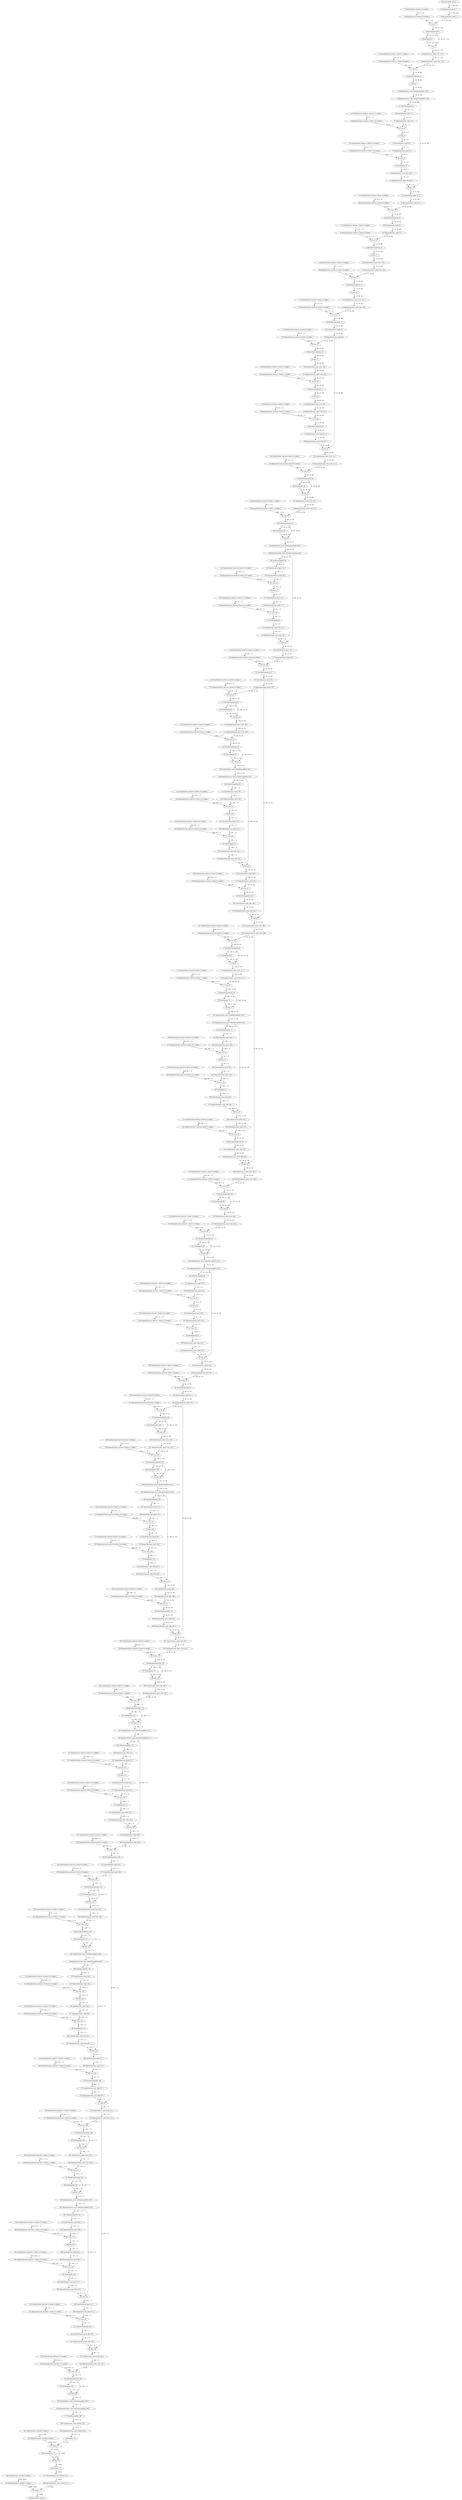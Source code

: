 strict digraph  {
"0 QuantizeLinear_input.1_1" [id=0, type=QuantizeLinear];
"1 DequantizeLinear_input.1_1" [id=1, type=DequantizeLinear];
"2 QuantizeLinear_features.0.0.weight_1" [id=2, type=QuantizeLinear];
"3 DequantizeLinear_features.0.0.weight_1" [id=3, type=DequantizeLinear];
"4 Conv_0" [id=4, type=Conv];
"5 BatchNormalization_1" [id=5, type=BatchNormalization];
"6 HardSigmoid_2" [id=6, type=HardSigmoid];
"7 Mul_3" [id=7, type=Mul];
"8 QuantizeLinear_onnx^^Conv_252_1" [id=8, label="8 QuantizeLinear_onnx::Conv_252_1", type=QuantizeLinear];
"9 DequantizeLinear_onnx^^Conv_252_1" [id=9, label="9 DequantizeLinear_onnx::Conv_252_1", type=DequantizeLinear];
"10 QuantizeLinear_features.1.block.0.0.weight_1" [id=10, type=QuantizeLinear];
"11 DequantizeLinear_features.1.block.0.0.weight_1" [id=11, type=DequantizeLinear];
"12 Conv_4" [id=12, type=Conv];
"13 BatchNormalization_5" [id=13, type=BatchNormalization];
"14 Relu_6" [id=14, type=Relu];
"15 QuantizeLinear_onnx^^GlobalAveragePool_259_1" [id=15, label="15 QuantizeLinear_onnx::GlobalAveragePool_259_1", type=QuantizeLinear];
"16 DequantizeLinear_onnx^^GlobalAveragePool_259_1" [id=16, label="16 DequantizeLinear_onnx::GlobalAveragePool_259_1", type=DequantizeLinear];
"17 GlobalAveragePool_7" [id=17, type=GlobalAveragePool];
"18 QuantizeLinear_input.16_1" [id=18, type=QuantizeLinear];
"19 DequantizeLinear_input.16_1" [id=19, type=DequantizeLinear];
"20 QuantizeLinear_features.1.block.1.fc1.weight_1" [id=20, type=QuantizeLinear];
"21 DequantizeLinear_features.1.block.1.fc1.weight_1" [id=21, type=DequantizeLinear];
"22 Conv_8" [id=22, type=Conv];
"23 Relu_9" [id=23, type=Relu];
"24 QuantizeLinear_input.24_1" [id=24, type=QuantizeLinear];
"25 DequantizeLinear_input.24_1" [id=25, type=DequantizeLinear];
"26 QuantizeLinear_features.1.block.1.fc2.weight_1" [id=26, type=QuantizeLinear];
"27 DequantizeLinear_features.1.block.1.fc2.weight_1" [id=27, type=DequantizeLinear];
"28 Conv_10" [id=28, type=Conv];
"29 HardSigmoid_11" [id=29, type=HardSigmoid];
"30 QuantizeLinear_onnx^^Mul_264_1" [id=30, label="30 QuantizeLinear_onnx::Mul_264_1", type=QuantizeLinear];
"31 DequantizeLinear_onnx^^Mul_264_1" [id=31, label="31 DequantizeLinear_onnx::Mul_264_1", type=DequantizeLinear];
"32 Mul_12" [id=32, type=Mul];
"33 QuantizeLinear_input.32_1" [id=33, type=QuantizeLinear];
"34 DequantizeLinear_input.32_1" [id=34, type=DequantizeLinear];
"35 QuantizeLinear_features.1.block.2.0.weight_1" [id=35, type=QuantizeLinear];
"36 DequantizeLinear_features.1.block.2.0.weight_1" [id=36, type=DequantizeLinear];
"37 Conv_13" [id=37, type=Conv];
"38 BatchNormalization_14" [id=38, type=BatchNormalization];
"39 QuantizeLinear_input.40_1" [id=39, type=QuantizeLinear];
"40 DequantizeLinear_input.40_1" [id=40, type=DequantizeLinear];
"41 QuantizeLinear_features.2.block.0.0.weight_1" [id=41, type=QuantizeLinear];
"42 DequantizeLinear_features.2.block.0.0.weight_1" [id=42, type=DequantizeLinear];
"43 Conv_15" [id=43, type=Conv];
"44 BatchNormalization_16" [id=44, type=BatchNormalization];
"45 Relu_17" [id=45, type=Relu];
"46 QuantizeLinear_onnx^^Conv_278_1" [id=46, label="46 QuantizeLinear_onnx::Conv_278_1", type=QuantizeLinear];
"47 DequantizeLinear_onnx^^Conv_278_1" [id=47, label="47 DequantizeLinear_onnx::Conv_278_1", type=DequantizeLinear];
"48 QuantizeLinear_features.2.block.1.0.weight_1" [id=48, type=QuantizeLinear];
"49 DequantizeLinear_features.2.block.1.0.weight_1" [id=49, type=DequantizeLinear];
"50 Conv_18" [id=50, type=Conv];
"51 BatchNormalization_19" [id=51, type=BatchNormalization];
"52 Relu_20" [id=52, type=Relu];
"53 QuantizeLinear_onnx^^Conv_285_1" [id=53, label="53 QuantizeLinear_onnx::Conv_285_1", type=QuantizeLinear];
"54 DequantizeLinear_onnx^^Conv_285_1" [id=54, label="54 DequantizeLinear_onnx::Conv_285_1", type=DequantizeLinear];
"55 QuantizeLinear_features.2.block.2.0.weight_1" [id=55, type=QuantizeLinear];
"56 DequantizeLinear_features.2.block.2.0.weight_1" [id=56, type=DequantizeLinear];
"57 Conv_21" [id=57, type=Conv];
"58 BatchNormalization_22" [id=58, type=BatchNormalization];
"59 QuantizeLinear_input.64_1" [id=59, type=QuantizeLinear];
"60 DequantizeLinear_input.64_1" [id=60, type=DequantizeLinear];
"61 QuantizeLinear_features.3.block.0.0.weight_1" [id=61, type=QuantizeLinear];
"62 DequantizeLinear_features.3.block.0.0.weight_1" [id=62, type=DequantizeLinear];
"63 Conv_23" [id=63, type=Conv];
"64 BatchNormalization_24" [id=64, type=BatchNormalization];
"65 Relu_25" [id=65, type=Relu];
"66 QuantizeLinear_onnx^^Conv_298_1" [id=66, label="66 QuantizeLinear_onnx::Conv_298_1", type=QuantizeLinear];
"67 DequantizeLinear_onnx^^Conv_298_1" [id=67, label="67 DequantizeLinear_onnx::Conv_298_1", type=DequantizeLinear];
"68 QuantizeLinear_features.3.block.1.0.weight_1" [id=68, type=QuantizeLinear];
"69 DequantizeLinear_features.3.block.1.0.weight_1" [id=69, type=DequantizeLinear];
"70 Conv_26" [id=70, type=Conv];
"71 BatchNormalization_27" [id=71, type=BatchNormalization];
"72 Relu_28" [id=72, type=Relu];
"73 QuantizeLinear_onnx^^Conv_305_1" [id=73, label="73 QuantizeLinear_onnx::Conv_305_1", type=QuantizeLinear];
"74 DequantizeLinear_onnx^^Conv_305_1" [id=74, label="74 DequantizeLinear_onnx::Conv_305_1", type=DequantizeLinear];
"75 QuantizeLinear_features.3.block.2.0.weight_1" [id=75, type=QuantizeLinear];
"76 DequantizeLinear_features.3.block.2.0.weight_1" [id=76, type=DequantizeLinear];
"77 Conv_29" [id=77, type=Conv];
"78 BatchNormalization_30" [id=78, type=BatchNormalization];
"79 QuantizeLinear_onnx^^Add_307_1" [id=79, label="79 QuantizeLinear_onnx::Add_307_1", type=QuantizeLinear];
"80 DequantizeLinear_onnx^^Add_307_1" [id=80, label="80 DequantizeLinear_onnx::Add_307_1", type=DequantizeLinear];
"81 Add_31" [id=81, type=Add];
"82 QuantizeLinear_onnx^^Conv_312_1" [id=82, label="82 QuantizeLinear_onnx::Conv_312_1", type=QuantizeLinear];
"83 DequantizeLinear_onnx^^Conv_312_1" [id=83, label="83 DequantizeLinear_onnx::Conv_312_1", type=DequantizeLinear];
"84 QuantizeLinear_features.4.block.0.0.weight_1" [id=84, type=QuantizeLinear];
"85 DequantizeLinear_features.4.block.0.0.weight_1" [id=85, type=DequantizeLinear];
"86 Conv_32" [id=86, type=Conv];
"87 BatchNormalization_33" [id=87, type=BatchNormalization];
"88 HardSigmoid_34" [id=88, type=HardSigmoid];
"89 Mul_35" [id=89, type=Mul];
"90 QuantizeLinear_onnx^^Conv_320_1" [id=90, label="90 QuantizeLinear_onnx::Conv_320_1", type=QuantizeLinear];
"91 DequantizeLinear_onnx^^Conv_320_1" [id=91, label="91 DequantizeLinear_onnx::Conv_320_1", type=DequantizeLinear];
"92 QuantizeLinear_features.4.block.1.0.weight_1" [id=92, type=QuantizeLinear];
"93 DequantizeLinear_features.4.block.1.0.weight_1" [id=93, type=DequantizeLinear];
"94 Conv_36" [id=94, type=Conv];
"95 BatchNormalization_37" [id=95, type=BatchNormalization];
"96 HardSigmoid_38" [id=96, type=HardSigmoid];
"97 Mul_39" [id=97, type=Mul];
"98 QuantizeLinear_onnx^^GlobalAveragePool_328_1" [id=98, label="98 QuantizeLinear_onnx::GlobalAveragePool_328_1", type=QuantizeLinear];
"99 DequantizeLinear_onnx^^GlobalAveragePool_328_1" [id=99, label="99 DequantizeLinear_onnx::GlobalAveragePool_328_1", type=DequantizeLinear];
"100 GlobalAveragePool_40" [id=100, type=GlobalAveragePool];
"101 QuantizeLinear_input.104_1" [id=101, type=QuantizeLinear];
"102 DequantizeLinear_input.104_1" [id=102, type=DequantizeLinear];
"103 QuantizeLinear_features.4.block.2.fc1.weight_1" [id=103, type=QuantizeLinear];
"104 DequantizeLinear_features.4.block.2.fc1.weight_1" [id=104, type=DequantizeLinear];
"105 Conv_41" [id=105, type=Conv];
"106 Relu_42" [id=106, type=Relu];
"107 QuantizeLinear_input.112_1" [id=107, type=QuantizeLinear];
"108 DequantizeLinear_input.112_1" [id=108, type=DequantizeLinear];
"109 QuantizeLinear_features.4.block.2.fc2.weight_1" [id=109, type=QuantizeLinear];
"110 DequantizeLinear_features.4.block.2.fc2.weight_1" [id=110, type=DequantizeLinear];
"111 Conv_43" [id=111, type=Conv];
"112 HardSigmoid_44" [id=112, type=HardSigmoid];
"113 QuantizeLinear_onnx^^Mul_333_1" [id=113, label="113 QuantizeLinear_onnx::Mul_333_1", type=QuantizeLinear];
"114 DequantizeLinear_onnx^^Mul_333_1" [id=114, label="114 DequantizeLinear_onnx::Mul_333_1", type=DequantizeLinear];
"115 Mul_45" [id=115, type=Mul];
"116 QuantizeLinear_input.120_1" [id=116, type=QuantizeLinear];
"117 DequantizeLinear_input.120_1" [id=117, type=DequantizeLinear];
"118 QuantizeLinear_features.4.block.3.0.weight_1" [id=118, type=QuantizeLinear];
"119 DequantizeLinear_features.4.block.3.0.weight_1" [id=119, type=DequantizeLinear];
"120 Conv_46" [id=120, type=Conv];
"121 BatchNormalization_47" [id=121, type=BatchNormalization];
"122 QuantizeLinear_input.128_1" [id=122, type=QuantizeLinear];
"123 DequantizeLinear_input.128_1" [id=123, type=DequantizeLinear];
"124 QuantizeLinear_features.5.block.0.0.weight_1" [id=124, type=QuantizeLinear];
"125 DequantizeLinear_features.5.block.0.0.weight_1" [id=125, type=DequantizeLinear];
"126 Conv_48" [id=126, type=Conv];
"127 BatchNormalization_49" [id=127, type=BatchNormalization];
"128 HardSigmoid_50" [id=128, type=HardSigmoid];
"129 Mul_51" [id=129, type=Mul];
"130 QuantizeLinear_onnx^^Conv_348_1" [id=130, label="130 QuantizeLinear_onnx::Conv_348_1", type=QuantizeLinear];
"131 DequantizeLinear_onnx^^Conv_348_1" [id=131, label="131 DequantizeLinear_onnx::Conv_348_1", type=DequantizeLinear];
"132 QuantizeLinear_features.5.block.1.0.weight_1" [id=132, type=QuantizeLinear];
"133 DequantizeLinear_features.5.block.1.0.weight_1" [id=133, type=DequantizeLinear];
"134 Conv_52" [id=134, type=Conv];
"135 BatchNormalization_53" [id=135, type=BatchNormalization];
"136 HardSigmoid_54" [id=136, type=HardSigmoid];
"137 Mul_55" [id=137, type=Mul];
"138 QuantizeLinear_onnx^^GlobalAveragePool_356_1" [id=138, label="138 QuantizeLinear_onnx::GlobalAveragePool_356_1", type=QuantizeLinear];
"139 DequantizeLinear_onnx^^GlobalAveragePool_356_1" [id=139, label="139 DequantizeLinear_onnx::GlobalAveragePool_356_1", type=DequantizeLinear];
"140 GlobalAveragePool_56" [id=140, type=GlobalAveragePool];
"141 QuantizeLinear_input.148_1" [id=141, type=QuantizeLinear];
"142 DequantizeLinear_input.148_1" [id=142, type=DequantizeLinear];
"143 QuantizeLinear_features.5.block.2.fc1.weight_1" [id=143, type=QuantizeLinear];
"144 DequantizeLinear_features.5.block.2.fc1.weight_1" [id=144, type=DequantizeLinear];
"145 Conv_57" [id=145, type=Conv];
"146 Relu_58" [id=146, type=Relu];
"147 QuantizeLinear_input.156_1" [id=147, type=QuantizeLinear];
"148 DequantizeLinear_input.156_1" [id=148, type=DequantizeLinear];
"149 QuantizeLinear_features.5.block.2.fc2.weight_1" [id=149, type=QuantizeLinear];
"150 DequantizeLinear_features.5.block.2.fc2.weight_1" [id=150, type=DequantizeLinear];
"151 Conv_59" [id=151, type=Conv];
"152 HardSigmoid_60" [id=152, type=HardSigmoid];
"153 QuantizeLinear_onnx^^Mul_361_1" [id=153, label="153 QuantizeLinear_onnx::Mul_361_1", type=QuantizeLinear];
"154 DequantizeLinear_onnx^^Mul_361_1" [id=154, label="154 DequantizeLinear_onnx::Mul_361_1", type=DequantizeLinear];
"155 Mul_61" [id=155, type=Mul];
"156 QuantizeLinear_input.164_1" [id=156, type=QuantizeLinear];
"157 DequantizeLinear_input.164_1" [id=157, type=DequantizeLinear];
"158 QuantizeLinear_features.5.block.3.0.weight_1" [id=158, type=QuantizeLinear];
"159 DequantizeLinear_features.5.block.3.0.weight_1" [id=159, type=DequantizeLinear];
"160 Conv_62" [id=160, type=Conv];
"161 BatchNormalization_63" [id=161, type=BatchNormalization];
"162 QuantizeLinear_onnx^^Add_364_1" [id=162, label="162 QuantizeLinear_onnx::Add_364_1", type=QuantizeLinear];
"163 DequantizeLinear_onnx^^Add_364_1" [id=163, label="163 DequantizeLinear_onnx::Add_364_1", type=DequantizeLinear];
"164 Add_64" [id=164, type=Add];
"165 QuantizeLinear_onnx^^Conv_369_1" [id=165, label="165 QuantizeLinear_onnx::Conv_369_1", type=QuantizeLinear];
"166 DequantizeLinear_onnx^^Conv_369_1" [id=166, label="166 DequantizeLinear_onnx::Conv_369_1", type=DequantizeLinear];
"167 QuantizeLinear_features.6.block.0.0.weight_1" [id=167, type=QuantizeLinear];
"168 DequantizeLinear_features.6.block.0.0.weight_1" [id=168, type=DequantizeLinear];
"169 Conv_65" [id=169, type=Conv];
"170 BatchNormalization_66" [id=170, type=BatchNormalization];
"171 HardSigmoid_67" [id=171, type=HardSigmoid];
"172 Mul_68" [id=172, type=Mul];
"173 QuantizeLinear_onnx^^Conv_377_1" [id=173, label="173 QuantizeLinear_onnx::Conv_377_1", type=QuantizeLinear];
"174 DequantizeLinear_onnx^^Conv_377_1" [id=174, label="174 DequantizeLinear_onnx::Conv_377_1", type=DequantizeLinear];
"175 QuantizeLinear_features.6.block.1.0.weight_1" [id=175, type=QuantizeLinear];
"176 DequantizeLinear_features.6.block.1.0.weight_1" [id=176, type=DequantizeLinear];
"177 Conv_69" [id=177, type=Conv];
"178 BatchNormalization_70" [id=178, type=BatchNormalization];
"179 HardSigmoid_71" [id=179, type=HardSigmoid];
"180 Mul_72" [id=180, type=Mul];
"181 QuantizeLinear_onnx^^GlobalAveragePool_385_1" [id=181, label="181 QuantizeLinear_onnx::GlobalAveragePool_385_1", type=QuantizeLinear];
"182 DequantizeLinear_onnx^^GlobalAveragePool_385_1" [id=182, label="182 DequantizeLinear_onnx::GlobalAveragePool_385_1", type=DequantizeLinear];
"183 GlobalAveragePool_73" [id=183, type=GlobalAveragePool];
"184 QuantizeLinear_input.188_1" [id=184, type=QuantizeLinear];
"185 DequantizeLinear_input.188_1" [id=185, type=DequantizeLinear];
"186 QuantizeLinear_features.6.block.2.fc1.weight_1" [id=186, type=QuantizeLinear];
"187 DequantizeLinear_features.6.block.2.fc1.weight_1" [id=187, type=DequantizeLinear];
"188 Conv_74" [id=188, type=Conv];
"189 Relu_75" [id=189, type=Relu];
"190 QuantizeLinear_input.196_1" [id=190, type=QuantizeLinear];
"191 DequantizeLinear_input.196_1" [id=191, type=DequantizeLinear];
"192 QuantizeLinear_features.6.block.2.fc2.weight_1" [id=192, type=QuantizeLinear];
"193 DequantizeLinear_features.6.block.2.fc2.weight_1" [id=193, type=DequantizeLinear];
"194 Conv_76" [id=194, type=Conv];
"195 HardSigmoid_77" [id=195, type=HardSigmoid];
"196 QuantizeLinear_onnx^^Mul_390_1" [id=196, label="196 QuantizeLinear_onnx::Mul_390_1", type=QuantizeLinear];
"197 DequantizeLinear_onnx^^Mul_390_1" [id=197, label="197 DequantizeLinear_onnx::Mul_390_1", type=DequantizeLinear];
"198 Mul_78" [id=198, type=Mul];
"199 QuantizeLinear_input.204_1" [id=199, type=QuantizeLinear];
"200 DequantizeLinear_input.204_1" [id=200, type=DequantizeLinear];
"201 QuantizeLinear_features.6.block.3.0.weight_1" [id=201, type=QuantizeLinear];
"202 DequantizeLinear_features.6.block.3.0.weight_1" [id=202, type=DequantizeLinear];
"203 Conv_79" [id=203, type=Conv];
"204 BatchNormalization_80" [id=204, type=BatchNormalization];
"205 QuantizeLinear_onnx^^Add_393_1" [id=205, label="205 QuantizeLinear_onnx::Add_393_1", type=QuantizeLinear];
"206 DequantizeLinear_onnx^^Add_393_1" [id=206, label="206 DequantizeLinear_onnx::Add_393_1", type=DequantizeLinear];
"207 Add_81" [id=207, type=Add];
"208 QuantizeLinear_onnx^^Conv_398_1" [id=208, label="208 QuantizeLinear_onnx::Conv_398_1", type=QuantizeLinear];
"209 DequantizeLinear_onnx^^Conv_398_1" [id=209, label="209 DequantizeLinear_onnx::Conv_398_1", type=DequantizeLinear];
"210 QuantizeLinear_features.7.block.0.0.weight_1" [id=210, type=QuantizeLinear];
"211 DequantizeLinear_features.7.block.0.0.weight_1" [id=211, type=DequantizeLinear];
"212 Conv_82" [id=212, type=Conv];
"213 BatchNormalization_83" [id=213, type=BatchNormalization];
"214 HardSigmoid_84" [id=214, type=HardSigmoid];
"215 Mul_85" [id=215, type=Mul];
"216 QuantizeLinear_onnx^^Conv_406_1" [id=216, label="216 QuantizeLinear_onnx::Conv_406_1", type=QuantizeLinear];
"217 DequantizeLinear_onnx^^Conv_406_1" [id=217, label="217 DequantizeLinear_onnx::Conv_406_1", type=DequantizeLinear];
"218 QuantizeLinear_features.7.block.1.0.weight_1" [id=218, type=QuantizeLinear];
"219 DequantizeLinear_features.7.block.1.0.weight_1" [id=219, type=DequantizeLinear];
"220 Conv_86" [id=220, type=Conv];
"221 BatchNormalization_87" [id=221, type=BatchNormalization];
"222 HardSigmoid_88" [id=222, type=HardSigmoid];
"223 Mul_89" [id=223, type=Mul];
"224 QuantizeLinear_onnx^^GlobalAveragePool_414_1" [id=224, label="224 QuantizeLinear_onnx::GlobalAveragePool_414_1", type=QuantizeLinear];
"225 DequantizeLinear_onnx^^GlobalAveragePool_414_1" [id=225, label="225 DequantizeLinear_onnx::GlobalAveragePool_414_1", type=DequantizeLinear];
"226 GlobalAveragePool_90" [id=226, type=GlobalAveragePool];
"227 QuantizeLinear_input.228_1" [id=227, type=QuantizeLinear];
"228 DequantizeLinear_input.228_1" [id=228, type=DequantizeLinear];
"229 QuantizeLinear_features.7.block.2.fc1.weight_1" [id=229, type=QuantizeLinear];
"230 DequantizeLinear_features.7.block.2.fc1.weight_1" [id=230, type=DequantizeLinear];
"231 Conv_91" [id=231, type=Conv];
"232 Relu_92" [id=232, type=Relu];
"233 QuantizeLinear_input.236_1" [id=233, type=QuantizeLinear];
"234 DequantizeLinear_input.236_1" [id=234, type=DequantizeLinear];
"235 QuantizeLinear_features.7.block.2.fc2.weight_1" [id=235, type=QuantizeLinear];
"236 DequantizeLinear_features.7.block.2.fc2.weight_1" [id=236, type=DequantizeLinear];
"237 Conv_93" [id=237, type=Conv];
"238 HardSigmoid_94" [id=238, type=HardSigmoid];
"239 QuantizeLinear_onnx^^Mul_419_1" [id=239, label="239 QuantizeLinear_onnx::Mul_419_1", type=QuantizeLinear];
"240 DequantizeLinear_onnx^^Mul_419_1" [id=240, label="240 DequantizeLinear_onnx::Mul_419_1", type=DequantizeLinear];
"241 Mul_95" [id=241, type=Mul];
"242 QuantizeLinear_input.244_1" [id=242, type=QuantizeLinear];
"243 DequantizeLinear_input.244_1" [id=243, type=DequantizeLinear];
"244 QuantizeLinear_features.7.block.3.0.weight_1" [id=244, type=QuantizeLinear];
"245 DequantizeLinear_features.7.block.3.0.weight_1" [id=245, type=DequantizeLinear];
"246 Conv_96" [id=246, type=Conv];
"247 BatchNormalization_97" [id=247, type=BatchNormalization];
"248 QuantizeLinear_input.252_1" [id=248, type=QuantizeLinear];
"249 DequantizeLinear_input.252_1" [id=249, type=DequantizeLinear];
"250 QuantizeLinear_features.8.block.0.0.weight_1" [id=250, type=QuantizeLinear];
"251 DequantizeLinear_features.8.block.0.0.weight_1" [id=251, type=DequantizeLinear];
"252 Conv_98" [id=252, type=Conv];
"253 BatchNormalization_99" [id=253, type=BatchNormalization];
"254 HardSigmoid_100" [id=254, type=HardSigmoid];
"255 Mul_101" [id=255, type=Mul];
"256 QuantizeLinear_onnx^^Conv_434_1" [id=256, label="256 QuantizeLinear_onnx::Conv_434_1", type=QuantizeLinear];
"257 DequantizeLinear_onnx^^Conv_434_1" [id=257, label="257 DequantizeLinear_onnx::Conv_434_1", type=DequantizeLinear];
"258 QuantizeLinear_features.8.block.1.0.weight_1" [id=258, type=QuantizeLinear];
"259 DequantizeLinear_features.8.block.1.0.weight_1" [id=259, type=DequantizeLinear];
"260 Conv_102" [id=260, type=Conv];
"261 BatchNormalization_103" [id=261, type=BatchNormalization];
"262 HardSigmoid_104" [id=262, type=HardSigmoid];
"263 Mul_105" [id=263, type=Mul];
"264 QuantizeLinear_onnx^^GlobalAveragePool_442_1" [id=264, label="264 QuantizeLinear_onnx::GlobalAveragePool_442_1", type=QuantizeLinear];
"265 DequantizeLinear_onnx^^GlobalAveragePool_442_1" [id=265, label="265 DequantizeLinear_onnx::GlobalAveragePool_442_1", type=DequantizeLinear];
"266 GlobalAveragePool_106" [id=266, type=GlobalAveragePool];
"267 QuantizeLinear_input.272_1" [id=267, type=QuantizeLinear];
"268 DequantizeLinear_input.272_1" [id=268, type=DequantizeLinear];
"269 QuantizeLinear_features.8.block.2.fc1.weight_1" [id=269, type=QuantizeLinear];
"270 DequantizeLinear_features.8.block.2.fc1.weight_1" [id=270, type=DequantizeLinear];
"271 Conv_107" [id=271, type=Conv];
"272 Relu_108" [id=272, type=Relu];
"273 QuantizeLinear_input.280_1" [id=273, type=QuantizeLinear];
"274 DequantizeLinear_input.280_1" [id=274, type=DequantizeLinear];
"275 QuantizeLinear_features.8.block.2.fc2.weight_1" [id=275, type=QuantizeLinear];
"276 DequantizeLinear_features.8.block.2.fc2.weight_1" [id=276, type=DequantizeLinear];
"277 Conv_109" [id=277, type=Conv];
"278 HardSigmoid_110" [id=278, type=HardSigmoid];
"279 QuantizeLinear_onnx^^Mul_447_1" [id=279, label="279 QuantizeLinear_onnx::Mul_447_1", type=QuantizeLinear];
"280 DequantizeLinear_onnx^^Mul_447_1" [id=280, label="280 DequantizeLinear_onnx::Mul_447_1", type=DequantizeLinear];
"281 Mul_111" [id=281, type=Mul];
"282 QuantizeLinear_input.288_1" [id=282, type=QuantizeLinear];
"283 DequantizeLinear_input.288_1" [id=283, type=DequantizeLinear];
"284 QuantizeLinear_features.8.block.3.0.weight_1" [id=284, type=QuantizeLinear];
"285 DequantizeLinear_features.8.block.3.0.weight_1" [id=285, type=DequantizeLinear];
"286 Conv_112" [id=286, type=Conv];
"287 BatchNormalization_113" [id=287, type=BatchNormalization];
"288 QuantizeLinear_onnx^^Add_450_1" [id=288, label="288 QuantizeLinear_onnx::Add_450_1", type=QuantizeLinear];
"289 DequantizeLinear_onnx^^Add_450_1" [id=289, label="289 DequantizeLinear_onnx::Add_450_1", type=DequantizeLinear];
"290 Add_114" [id=290, type=Add];
"291 QuantizeLinear_onnx^^Conv_455_1" [id=291, label="291 QuantizeLinear_onnx::Conv_455_1", type=QuantizeLinear];
"292 DequantizeLinear_onnx^^Conv_455_1" [id=292, label="292 DequantizeLinear_onnx::Conv_455_1", type=DequantizeLinear];
"293 QuantizeLinear_features.9.block.0.0.weight_1" [id=293, type=QuantizeLinear];
"294 DequantizeLinear_features.9.block.0.0.weight_1" [id=294, type=DequantizeLinear];
"295 Conv_115" [id=295, type=Conv];
"296 BatchNormalization_116" [id=296, type=BatchNormalization];
"297 HardSigmoid_117" [id=297, type=HardSigmoid];
"298 Mul_118" [id=298, type=Mul];
"299 QuantizeLinear_onnx^^Conv_463_1" [id=299, label="299 QuantizeLinear_onnx::Conv_463_1", type=QuantizeLinear];
"300 DequantizeLinear_onnx^^Conv_463_1" [id=300, label="300 DequantizeLinear_onnx::Conv_463_1", type=DequantizeLinear];
"301 QuantizeLinear_features.9.block.1.0.weight_1" [id=301, type=QuantizeLinear];
"302 DequantizeLinear_features.9.block.1.0.weight_1" [id=302, type=DequantizeLinear];
"303 Conv_119" [id=303, type=Conv];
"304 BatchNormalization_120" [id=304, type=BatchNormalization];
"305 HardSigmoid_121" [id=305, type=HardSigmoid];
"306 Mul_122" [id=306, type=Mul];
"307 QuantizeLinear_onnx^^GlobalAveragePool_471_1" [id=307, label="307 QuantizeLinear_onnx::GlobalAveragePool_471_1", type=QuantizeLinear];
"308 DequantizeLinear_onnx^^GlobalAveragePool_471_1" [id=308, label="308 DequantizeLinear_onnx::GlobalAveragePool_471_1", type=DequantizeLinear];
"309 GlobalAveragePool_123" [id=309, type=GlobalAveragePool];
"310 QuantizeLinear_input.312_1" [id=310, type=QuantizeLinear];
"311 DequantizeLinear_input.312_1" [id=311, type=DequantizeLinear];
"312 QuantizeLinear_features.9.block.2.fc1.weight_1" [id=312, type=QuantizeLinear];
"313 DequantizeLinear_features.9.block.2.fc1.weight_1" [id=313, type=DequantizeLinear];
"314 Conv_124" [id=314, type=Conv];
"315 Relu_125" [id=315, type=Relu];
"316 QuantizeLinear_input.320_1" [id=316, type=QuantizeLinear];
"317 DequantizeLinear_input.320_1" [id=317, type=DequantizeLinear];
"318 QuantizeLinear_features.9.block.2.fc2.weight_1" [id=318, type=QuantizeLinear];
"319 DequantizeLinear_features.9.block.2.fc2.weight_1" [id=319, type=DequantizeLinear];
"320 Conv_126" [id=320, type=Conv];
"321 HardSigmoid_127" [id=321, type=HardSigmoid];
"322 QuantizeLinear_onnx^^Mul_476_1" [id=322, label="322 QuantizeLinear_onnx::Mul_476_1", type=QuantizeLinear];
"323 DequantizeLinear_onnx^^Mul_476_1" [id=323, label="323 DequantizeLinear_onnx::Mul_476_1", type=DequantizeLinear];
"324 Mul_128" [id=324, type=Mul];
"325 QuantizeLinear_input.328_1" [id=325, type=QuantizeLinear];
"326 DequantizeLinear_input.328_1" [id=326, type=DequantizeLinear];
"327 QuantizeLinear_features.9.block.3.0.weight_1" [id=327, type=QuantizeLinear];
"328 DequantizeLinear_features.9.block.3.0.weight_1" [id=328, type=DequantizeLinear];
"329 Conv_129" [id=329, type=Conv];
"330 BatchNormalization_130" [id=330, type=BatchNormalization];
"331 QuantizeLinear_input.336_1" [id=331, type=QuantizeLinear];
"332 DequantizeLinear_input.336_1" [id=332, type=DequantizeLinear];
"333 QuantizeLinear_features.10.block.0.0.weight_1" [id=333, type=QuantizeLinear];
"334 DequantizeLinear_features.10.block.0.0.weight_1" [id=334, type=DequantizeLinear];
"335 Conv_131" [id=335, type=Conv];
"336 BatchNormalization_132" [id=336, type=BatchNormalization];
"337 HardSigmoid_133" [id=337, type=HardSigmoid];
"338 Mul_134" [id=338, type=Mul];
"339 QuantizeLinear_onnx^^Conv_491_1" [id=339, label="339 QuantizeLinear_onnx::Conv_491_1", type=QuantizeLinear];
"340 DequantizeLinear_onnx^^Conv_491_1" [id=340, label="340 DequantizeLinear_onnx::Conv_491_1", type=DequantizeLinear];
"341 QuantizeLinear_features.10.block.1.0.weight_1" [id=341, type=QuantizeLinear];
"342 DequantizeLinear_features.10.block.1.0.weight_1" [id=342, type=DequantizeLinear];
"343 Conv_135" [id=343, type=Conv];
"344 BatchNormalization_136" [id=344, type=BatchNormalization];
"345 HardSigmoid_137" [id=345, type=HardSigmoid];
"346 Mul_138" [id=346, type=Mul];
"347 QuantizeLinear_onnx^^GlobalAveragePool_499_1" [id=347, label="347 QuantizeLinear_onnx::GlobalAveragePool_499_1", type=QuantizeLinear];
"348 DequantizeLinear_onnx^^GlobalAveragePool_499_1" [id=348, label="348 DequantizeLinear_onnx::GlobalAveragePool_499_1", type=DequantizeLinear];
"349 GlobalAveragePool_139" [id=349, type=GlobalAveragePool];
"350 QuantizeLinear_input.356_1" [id=350, type=QuantizeLinear];
"351 DequantizeLinear_input.356_1" [id=351, type=DequantizeLinear];
"352 QuantizeLinear_features.10.block.2.fc1.weight_1" [id=352, type=QuantizeLinear];
"353 DequantizeLinear_features.10.block.2.fc1.weight_1" [id=353, type=DequantizeLinear];
"354 Conv_140" [id=354, type=Conv];
"355 Relu_141" [id=355, type=Relu];
"356 QuantizeLinear_input.364_1" [id=356, type=QuantizeLinear];
"357 DequantizeLinear_input.364_1" [id=357, type=DequantizeLinear];
"358 QuantizeLinear_features.10.block.2.fc2.weight_1" [id=358, type=QuantizeLinear];
"359 DequantizeLinear_features.10.block.2.fc2.weight_1" [id=359, type=DequantizeLinear];
"360 Conv_142" [id=360, type=Conv];
"361 HardSigmoid_143" [id=361, type=HardSigmoid];
"362 QuantizeLinear_onnx^^Mul_504_1" [id=362, label="362 QuantizeLinear_onnx::Mul_504_1", type=QuantizeLinear];
"363 DequantizeLinear_onnx^^Mul_504_1" [id=363, label="363 DequantizeLinear_onnx::Mul_504_1", type=DequantizeLinear];
"364 Mul_144" [id=364, type=Mul];
"365 QuantizeLinear_input.372_1" [id=365, type=QuantizeLinear];
"366 DequantizeLinear_input.372_1" [id=366, type=DequantizeLinear];
"367 QuantizeLinear_features.10.block.3.0.weight_1" [id=367, type=QuantizeLinear];
"368 DequantizeLinear_features.10.block.3.0.weight_1" [id=368, type=DequantizeLinear];
"369 Conv_145" [id=369, type=Conv];
"370 BatchNormalization_146" [id=370, type=BatchNormalization];
"371 QuantizeLinear_onnx^^Add_507_1" [id=371, label="371 QuantizeLinear_onnx::Add_507_1", type=QuantizeLinear];
"372 DequantizeLinear_onnx^^Add_507_1" [id=372, label="372 DequantizeLinear_onnx::Add_507_1", type=DequantizeLinear];
"373 Add_147" [id=373, type=Add];
"374 QuantizeLinear_onnx^^Conv_512_1" [id=374, label="374 QuantizeLinear_onnx::Conv_512_1", type=QuantizeLinear];
"375 DequantizeLinear_onnx^^Conv_512_1" [id=375, label="375 DequantizeLinear_onnx::Conv_512_1", type=DequantizeLinear];
"376 QuantizeLinear_features.11.block.0.0.weight_1" [id=376, type=QuantizeLinear];
"377 DequantizeLinear_features.11.block.0.0.weight_1" [id=377, type=DequantizeLinear];
"378 Conv_148" [id=378, type=Conv];
"379 BatchNormalization_149" [id=379, type=BatchNormalization];
"380 HardSigmoid_150" [id=380, type=HardSigmoid];
"381 Mul_151" [id=381, type=Mul];
"382 QuantizeLinear_onnx^^Conv_520_1" [id=382, label="382 QuantizeLinear_onnx::Conv_520_1", type=QuantizeLinear];
"383 DequantizeLinear_onnx^^Conv_520_1" [id=383, label="383 DequantizeLinear_onnx::Conv_520_1", type=DequantizeLinear];
"384 QuantizeLinear_features.11.block.1.0.weight_1" [id=384, type=QuantizeLinear];
"385 DequantizeLinear_features.11.block.1.0.weight_1" [id=385, type=DequantizeLinear];
"386 Conv_152" [id=386, type=Conv];
"387 BatchNormalization_153" [id=387, type=BatchNormalization];
"388 HardSigmoid_154" [id=388, type=HardSigmoid];
"389 Mul_155" [id=389, type=Mul];
"390 QuantizeLinear_onnx^^GlobalAveragePool_528_1" [id=390, label="390 QuantizeLinear_onnx::GlobalAveragePool_528_1", type=QuantizeLinear];
"391 DequantizeLinear_onnx^^GlobalAveragePool_528_1" [id=391, label="391 DequantizeLinear_onnx::GlobalAveragePool_528_1", type=DequantizeLinear];
"392 GlobalAveragePool_156" [id=392, type=GlobalAveragePool];
"393 QuantizeLinear_input.396_1" [id=393, type=QuantizeLinear];
"394 DequantizeLinear_input.396_1" [id=394, type=DequantizeLinear];
"395 QuantizeLinear_features.11.block.2.fc1.weight_1" [id=395, type=QuantizeLinear];
"396 DequantizeLinear_features.11.block.2.fc1.weight_1" [id=396, type=DequantizeLinear];
"397 Conv_157" [id=397, type=Conv];
"398 Relu_158" [id=398, type=Relu];
"399 QuantizeLinear_input.404_1" [id=399, type=QuantizeLinear];
"400 DequantizeLinear_input.404_1" [id=400, type=DequantizeLinear];
"401 QuantizeLinear_features.11.block.2.fc2.weight_1" [id=401, type=QuantizeLinear];
"402 DequantizeLinear_features.11.block.2.fc2.weight_1" [id=402, type=DequantizeLinear];
"403 Conv_159" [id=403, type=Conv];
"404 HardSigmoid_160" [id=404, type=HardSigmoid];
"405 QuantizeLinear_onnx^^Mul_533_1" [id=405, label="405 QuantizeLinear_onnx::Mul_533_1", type=QuantizeLinear];
"406 DequantizeLinear_onnx^^Mul_533_1" [id=406, label="406 DequantizeLinear_onnx::Mul_533_1", type=DequantizeLinear];
"407 Mul_161" [id=407, type=Mul];
"408 QuantizeLinear_input.412_1" [id=408, type=QuantizeLinear];
"409 DequantizeLinear_input.412_1" [id=409, type=DequantizeLinear];
"410 QuantizeLinear_features.11.block.3.0.weight_1" [id=410, type=QuantizeLinear];
"411 DequantizeLinear_features.11.block.3.0.weight_1" [id=411, type=DequantizeLinear];
"412 Conv_162" [id=412, type=Conv];
"413 BatchNormalization_163" [id=413, type=BatchNormalization];
"414 QuantizeLinear_onnx^^Add_536_1" [id=414, label="414 QuantizeLinear_onnx::Add_536_1", type=QuantizeLinear];
"415 DequantizeLinear_onnx^^Add_536_1" [id=415, label="415 DequantizeLinear_onnx::Add_536_1", type=DequantizeLinear];
"416 Add_164" [id=416, type=Add];
"417 QuantizeLinear_onnx^^Conv_541_1" [id=417, label="417 QuantizeLinear_onnx::Conv_541_1", type=QuantizeLinear];
"418 DequantizeLinear_onnx^^Conv_541_1" [id=418, label="418 DequantizeLinear_onnx::Conv_541_1", type=DequantizeLinear];
"419 QuantizeLinear_features.12.0.weight_1" [id=419, type=QuantizeLinear];
"420 DequantizeLinear_features.12.0.weight_1" [id=420, type=DequantizeLinear];
"421 Conv_165" [id=421, type=Conv];
"422 BatchNormalization_166" [id=422, type=BatchNormalization];
"423 HardSigmoid_167" [id=423, type=HardSigmoid];
"424 Mul_168" [id=424, type=Mul];
"425 QuantizeLinear_onnx^^GlobalAveragePool_549_1" [id=425, label="425 QuantizeLinear_onnx::GlobalAveragePool_549_1", type=QuantizeLinear];
"426 DequantizeLinear_onnx^^GlobalAveragePool_549_1" [id=426, label="426 DequantizeLinear_onnx::GlobalAveragePool_549_1", type=DequantizeLinear];
"427 GlobalAveragePool_169" [id=427, type=GlobalAveragePool];
"428 QuantizeLinear_onnx^^Flatten_550_1" [id=428, label="428 QuantizeLinear_onnx::Flatten_550_1", type=QuantizeLinear];
"429 DequantizeLinear_onnx^^Flatten_550_1" [id=429, label="429 DequantizeLinear_onnx::Flatten_550_1", type=DequantizeLinear];
"430 Flatten_170" [id=430, type=Flatten];
"431 QuantizeLinear_classifier.0.weight_1" [id=431, type=QuantizeLinear];
"432 DequantizeLinear_classifier.0.weight_1" [id=432, type=DequantizeLinear];
"433 Gemm_171" [id=433, type=Gemm];
"434 HardSigmoid_172" [id=434, type=HardSigmoid];
"435 Mul_173" [id=435, type=Mul];
"436 Dropout_176" [id=436, type=Dropout];
"437 QuantizeLinear_onnx^^Gemm_557_1" [id=437, label="437 QuantizeLinear_onnx::Gemm_557_1", type=QuantizeLinear];
"438 DequantizeLinear_onnx^^Gemm_557_1" [id=438, label="438 DequantizeLinear_onnx::Gemm_557_1", type=DequantizeLinear];
"439 QuantizeLinear_classifier.3.weight_1" [id=439, type=QuantizeLinear];
"440 DequantizeLinear_classifier.3.weight_1" [id=440, type=DequantizeLinear];
"441 Gemm_177" [id=441, type=Gemm];
"442 nncf_model_input_0" [id=442, type=nncf_model_input];
"443 nncf_model_output_0" [id=443, type=nncf_model_output];
"0 QuantizeLinear_input.1_1" -> "1 DequantizeLinear_input.1_1"  [label="[1, 3, 224, 224]", style=dashed];
"1 DequantizeLinear_input.1_1" -> "4 Conv_0"  [label="[1, 3, 224, 224]", style=solid];
"2 QuantizeLinear_features.0.0.weight_1" -> "3 DequantizeLinear_features.0.0.weight_1"  [label="[16, 3, 3, 3]", style=dashed];
"3 DequantizeLinear_features.0.0.weight_1" -> "4 Conv_0"  [label="[16, 3, 3, 3]", style=solid];
"4 Conv_0" -> "5 BatchNormalization_1"  [label="[1, 16, 112, 112]", style=solid];
"5 BatchNormalization_1" -> "6 HardSigmoid_2"  [label="[1, 16, 112, 112]", style=solid];
"5 BatchNormalization_1" -> "7 Mul_3"  [label="[1, 16, 112, 112]", style=solid];
"6 HardSigmoid_2" -> "7 Mul_3"  [label="[1, 16, 112, 112]", style=solid];
"7 Mul_3" -> "8 QuantizeLinear_onnx^^Conv_252_1"  [label="[1, 16, 112, 112]", style=solid];
"8 QuantizeLinear_onnx^^Conv_252_1" -> "9 DequantizeLinear_onnx^^Conv_252_1"  [label="[1, 16, 112, 112]", style=dashed];
"9 DequantizeLinear_onnx^^Conv_252_1" -> "12 Conv_4"  [label="[1, 16, 112, 112]", style=solid];
"10 QuantizeLinear_features.1.block.0.0.weight_1" -> "11 DequantizeLinear_features.1.block.0.0.weight_1"  [label="[16, 1, 3, 3]", style=dashed];
"11 DequantizeLinear_features.1.block.0.0.weight_1" -> "12 Conv_4"  [label="[16, 1, 3, 3]", style=solid];
"12 Conv_4" -> "13 BatchNormalization_5"  [label="[1, 16, 56, 56]", style=solid];
"13 BatchNormalization_5" -> "14 Relu_6"  [label="[1, 16, 56, 56]", style=solid];
"14 Relu_6" -> "15 QuantizeLinear_onnx^^GlobalAveragePool_259_1"  [label="[1, 16, 56, 56]", style=solid];
"15 QuantizeLinear_onnx^^GlobalAveragePool_259_1" -> "16 DequantizeLinear_onnx^^GlobalAveragePool_259_1"  [label="[1, 16, 56, 56]", style=dashed];
"16 DequantizeLinear_onnx^^GlobalAveragePool_259_1" -> "17 GlobalAveragePool_7"  [label="[1, 16, 56, 56]", style=solid];
"16 DequantizeLinear_onnx^^GlobalAveragePool_259_1" -> "32 Mul_12"  [label="[1, 16, 56, 56]", style=solid];
"17 GlobalAveragePool_7" -> "18 QuantizeLinear_input.16_1"  [label="[1, 16, 1, 1]", style=solid];
"18 QuantizeLinear_input.16_1" -> "19 DequantizeLinear_input.16_1"  [label="[1, 16, 1, 1]", style=dashed];
"19 DequantizeLinear_input.16_1" -> "22 Conv_8"  [label="[1, 16, 1, 1]", style=solid];
"20 QuantizeLinear_features.1.block.1.fc1.weight_1" -> "21 DequantizeLinear_features.1.block.1.fc1.weight_1"  [label="[8, 16, 1, 1]", style=dashed];
"21 DequantizeLinear_features.1.block.1.fc1.weight_1" -> "22 Conv_8"  [label="[8, 16, 1, 1]", style=solid];
"22 Conv_8" -> "23 Relu_9"  [label="[1, 8, 1, 1]", style=solid];
"23 Relu_9" -> "24 QuantizeLinear_input.24_1"  [label="[1, 8, 1, 1]", style=solid];
"24 QuantizeLinear_input.24_1" -> "25 DequantizeLinear_input.24_1"  [label="[1, 8, 1, 1]", style=dashed];
"25 DequantizeLinear_input.24_1" -> "28 Conv_10"  [label="[1, 8, 1, 1]", style=solid];
"26 QuantizeLinear_features.1.block.1.fc2.weight_1" -> "27 DequantizeLinear_features.1.block.1.fc2.weight_1"  [label="[16, 8, 1, 1]", style=dashed];
"27 DequantizeLinear_features.1.block.1.fc2.weight_1" -> "28 Conv_10"  [label="[16, 8, 1, 1]", style=solid];
"28 Conv_10" -> "29 HardSigmoid_11"  [label="[1, 16, 1, 1]", style=solid];
"29 HardSigmoid_11" -> "30 QuantizeLinear_onnx^^Mul_264_1"  [label="[1, 16, 1, 1]", style=solid];
"30 QuantizeLinear_onnx^^Mul_264_1" -> "31 DequantizeLinear_onnx^^Mul_264_1"  [label="[1, 16, 1, 1]", style=dashed];
"31 DequantizeLinear_onnx^^Mul_264_1" -> "32 Mul_12"  [label="[1, 16, 1, 1]", style=solid];
"32 Mul_12" -> "33 QuantizeLinear_input.32_1"  [label="[1, 16, 56, 56]", style=solid];
"33 QuantizeLinear_input.32_1" -> "34 DequantizeLinear_input.32_1"  [label="[1, 16, 56, 56]", style=dashed];
"34 DequantizeLinear_input.32_1" -> "37 Conv_13"  [label="[1, 16, 56, 56]", style=solid];
"35 QuantizeLinear_features.1.block.2.0.weight_1" -> "36 DequantizeLinear_features.1.block.2.0.weight_1"  [label="[16, 16, 1, 1]", style=dashed];
"36 DequantizeLinear_features.1.block.2.0.weight_1" -> "37 Conv_13"  [label="[16, 16, 1, 1]", style=solid];
"37 Conv_13" -> "38 BatchNormalization_14"  [label="[1, 16, 56, 56]", style=solid];
"38 BatchNormalization_14" -> "39 QuantizeLinear_input.40_1"  [label="[1, 16, 56, 56]", style=solid];
"39 QuantizeLinear_input.40_1" -> "40 DequantizeLinear_input.40_1"  [label="[1, 16, 56, 56]", style=dashed];
"40 DequantizeLinear_input.40_1" -> "43 Conv_15"  [label="[1, 16, 56, 56]", style=solid];
"41 QuantizeLinear_features.2.block.0.0.weight_1" -> "42 DequantizeLinear_features.2.block.0.0.weight_1"  [label="[72, 16, 1, 1]", style=dashed];
"42 DequantizeLinear_features.2.block.0.0.weight_1" -> "43 Conv_15"  [label="[72, 16, 1, 1]", style=solid];
"43 Conv_15" -> "44 BatchNormalization_16"  [label="[1, 72, 56, 56]", style=solid];
"44 BatchNormalization_16" -> "45 Relu_17"  [label="[1, 72, 56, 56]", style=solid];
"45 Relu_17" -> "46 QuantizeLinear_onnx^^Conv_278_1"  [label="[1, 72, 56, 56]", style=solid];
"46 QuantizeLinear_onnx^^Conv_278_1" -> "47 DequantizeLinear_onnx^^Conv_278_1"  [label="[1, 72, 56, 56]", style=dashed];
"47 DequantizeLinear_onnx^^Conv_278_1" -> "50 Conv_18"  [label="[1, 72, 56, 56]", style=solid];
"48 QuantizeLinear_features.2.block.1.0.weight_1" -> "49 DequantizeLinear_features.2.block.1.0.weight_1"  [label="[72, 1, 3, 3]", style=dashed];
"49 DequantizeLinear_features.2.block.1.0.weight_1" -> "50 Conv_18"  [label="[72, 1, 3, 3]", style=solid];
"50 Conv_18" -> "51 BatchNormalization_19"  [label="[1, 72, 28, 28]", style=solid];
"51 BatchNormalization_19" -> "52 Relu_20"  [label="[1, 72, 28, 28]", style=solid];
"52 Relu_20" -> "53 QuantizeLinear_onnx^^Conv_285_1"  [label="[1, 72, 28, 28]", style=solid];
"53 QuantizeLinear_onnx^^Conv_285_1" -> "54 DequantizeLinear_onnx^^Conv_285_1"  [label="[1, 72, 28, 28]", style=dashed];
"54 DequantizeLinear_onnx^^Conv_285_1" -> "57 Conv_21"  [label="[1, 72, 28, 28]", style=solid];
"55 QuantizeLinear_features.2.block.2.0.weight_1" -> "56 DequantizeLinear_features.2.block.2.0.weight_1"  [label="[24, 72, 1, 1]", style=dashed];
"56 DequantizeLinear_features.2.block.2.0.weight_1" -> "57 Conv_21"  [label="[24, 72, 1, 1]", style=solid];
"57 Conv_21" -> "58 BatchNormalization_22"  [label="[1, 24, 28, 28]", style=solid];
"58 BatchNormalization_22" -> "59 QuantizeLinear_input.64_1"  [label="[1, 24, 28, 28]", style=solid];
"59 QuantizeLinear_input.64_1" -> "60 DequantizeLinear_input.64_1"  [label="[1, 24, 28, 28]", style=dashed];
"60 DequantizeLinear_input.64_1" -> "63 Conv_23"  [label="[1, 24, 28, 28]", style=solid];
"60 DequantizeLinear_input.64_1" -> "81 Add_31"  [label="[1, 24, 28, 28]", style=solid];
"61 QuantizeLinear_features.3.block.0.0.weight_1" -> "62 DequantizeLinear_features.3.block.0.0.weight_1"  [label="[88, 24, 1, 1]", style=dashed];
"62 DequantizeLinear_features.3.block.0.0.weight_1" -> "63 Conv_23"  [label="[88, 24, 1, 1]", style=solid];
"63 Conv_23" -> "64 BatchNormalization_24"  [label="[1, 88, 28, 28]", style=solid];
"64 BatchNormalization_24" -> "65 Relu_25"  [label="[1, 88, 28, 28]", style=solid];
"65 Relu_25" -> "66 QuantizeLinear_onnx^^Conv_298_1"  [label="[1, 88, 28, 28]", style=solid];
"66 QuantizeLinear_onnx^^Conv_298_1" -> "67 DequantizeLinear_onnx^^Conv_298_1"  [label="[1, 88, 28, 28]", style=dashed];
"67 DequantizeLinear_onnx^^Conv_298_1" -> "70 Conv_26"  [label="[1, 88, 28, 28]", style=solid];
"68 QuantizeLinear_features.3.block.1.0.weight_1" -> "69 DequantizeLinear_features.3.block.1.0.weight_1"  [label="[88, 1, 3, 3]", style=dashed];
"69 DequantizeLinear_features.3.block.1.0.weight_1" -> "70 Conv_26"  [label="[88, 1, 3, 3]", style=solid];
"70 Conv_26" -> "71 BatchNormalization_27"  [label="[1, 88, 28, 28]", style=solid];
"71 BatchNormalization_27" -> "72 Relu_28"  [label="[1, 88, 28, 28]", style=solid];
"72 Relu_28" -> "73 QuantizeLinear_onnx^^Conv_305_1"  [label="[1, 88, 28, 28]", style=solid];
"73 QuantizeLinear_onnx^^Conv_305_1" -> "74 DequantizeLinear_onnx^^Conv_305_1"  [label="[1, 88, 28, 28]", style=dashed];
"74 DequantizeLinear_onnx^^Conv_305_1" -> "77 Conv_29"  [label="[1, 88, 28, 28]", style=solid];
"75 QuantizeLinear_features.3.block.2.0.weight_1" -> "76 DequantizeLinear_features.3.block.2.0.weight_1"  [label="[24, 88, 1, 1]", style=dashed];
"76 DequantizeLinear_features.3.block.2.0.weight_1" -> "77 Conv_29"  [label="[24, 88, 1, 1]", style=solid];
"77 Conv_29" -> "78 BatchNormalization_30"  [label="[1, 24, 28, 28]", style=solid];
"78 BatchNormalization_30" -> "79 QuantizeLinear_onnx^^Add_307_1"  [label="[1, 24, 28, 28]", style=solid];
"79 QuantizeLinear_onnx^^Add_307_1" -> "80 DequantizeLinear_onnx^^Add_307_1"  [label="[1, 24, 28, 28]", style=dashed];
"80 DequantizeLinear_onnx^^Add_307_1" -> "81 Add_31"  [label="[1, 24, 28, 28]", style=solid];
"81 Add_31" -> "82 QuantizeLinear_onnx^^Conv_312_1"  [label="[1, 24, 28, 28]", style=solid];
"82 QuantizeLinear_onnx^^Conv_312_1" -> "83 DequantizeLinear_onnx^^Conv_312_1"  [label="[1, 24, 28, 28]", style=dashed];
"83 DequantizeLinear_onnx^^Conv_312_1" -> "86 Conv_32"  [label="[1, 24, 28, 28]", style=solid];
"84 QuantizeLinear_features.4.block.0.0.weight_1" -> "85 DequantizeLinear_features.4.block.0.0.weight_1"  [label="[96, 24, 1, 1]", style=dashed];
"85 DequantizeLinear_features.4.block.0.0.weight_1" -> "86 Conv_32"  [label="[96, 24, 1, 1]", style=solid];
"86 Conv_32" -> "87 BatchNormalization_33"  [label="[1, 96, 28, 28]", style=solid];
"87 BatchNormalization_33" -> "88 HardSigmoid_34"  [label="[1, 96, 28, 28]", style=solid];
"87 BatchNormalization_33" -> "89 Mul_35"  [label="[1, 96, 28, 28]", style=solid];
"88 HardSigmoid_34" -> "89 Mul_35"  [label="[1, 96, 28, 28]", style=solid];
"89 Mul_35" -> "90 QuantizeLinear_onnx^^Conv_320_1"  [label="[1, 96, 28, 28]", style=solid];
"90 QuantizeLinear_onnx^^Conv_320_1" -> "91 DequantizeLinear_onnx^^Conv_320_1"  [label="[1, 96, 28, 28]", style=dashed];
"91 DequantizeLinear_onnx^^Conv_320_1" -> "94 Conv_36"  [label="[1, 96, 28, 28]", style=solid];
"92 QuantizeLinear_features.4.block.1.0.weight_1" -> "93 DequantizeLinear_features.4.block.1.0.weight_1"  [label="[96, 1, 5, 5]", style=dashed];
"93 DequantizeLinear_features.4.block.1.0.weight_1" -> "94 Conv_36"  [label="[96, 1, 5, 5]", style=solid];
"94 Conv_36" -> "95 BatchNormalization_37"  [label="[1, 96, 14, 14]", style=solid];
"95 BatchNormalization_37" -> "96 HardSigmoid_38"  [label="[1, 96, 14, 14]", style=solid];
"95 BatchNormalization_37" -> "97 Mul_39"  [label="[1, 96, 14, 14]", style=solid];
"96 HardSigmoid_38" -> "97 Mul_39"  [label="[1, 96, 14, 14]", style=solid];
"97 Mul_39" -> "98 QuantizeLinear_onnx^^GlobalAveragePool_328_1"  [label="[1, 96, 14, 14]", style=solid];
"98 QuantizeLinear_onnx^^GlobalAveragePool_328_1" -> "99 DequantizeLinear_onnx^^GlobalAveragePool_328_1"  [label="[1, 96, 14, 14]", style=dashed];
"99 DequantizeLinear_onnx^^GlobalAveragePool_328_1" -> "100 GlobalAveragePool_40"  [label="[1, 96, 14, 14]", style=solid];
"99 DequantizeLinear_onnx^^GlobalAveragePool_328_1" -> "115 Mul_45"  [label="[1, 96, 14, 14]", style=solid];
"100 GlobalAveragePool_40" -> "101 QuantizeLinear_input.104_1"  [label="[1, 96, 1, 1]", style=solid];
"101 QuantizeLinear_input.104_1" -> "102 DequantizeLinear_input.104_1"  [label="[1, 96, 1, 1]", style=dashed];
"102 DequantizeLinear_input.104_1" -> "105 Conv_41"  [label="[1, 96, 1, 1]", style=solid];
"103 QuantizeLinear_features.4.block.2.fc1.weight_1" -> "104 DequantizeLinear_features.4.block.2.fc1.weight_1"  [label="[24, 96, 1, 1]", style=dashed];
"104 DequantizeLinear_features.4.block.2.fc1.weight_1" -> "105 Conv_41"  [label="[24, 96, 1, 1]", style=solid];
"105 Conv_41" -> "106 Relu_42"  [label="[1, 24, 1, 1]", style=solid];
"106 Relu_42" -> "107 QuantizeLinear_input.112_1"  [label="[1, 24, 1, 1]", style=solid];
"107 QuantizeLinear_input.112_1" -> "108 DequantizeLinear_input.112_1"  [label="[1, 24, 1, 1]", style=dashed];
"108 DequantizeLinear_input.112_1" -> "111 Conv_43"  [label="[1, 24, 1, 1]", style=solid];
"109 QuantizeLinear_features.4.block.2.fc2.weight_1" -> "110 DequantizeLinear_features.4.block.2.fc2.weight_1"  [label="[96, 24, 1, 1]", style=dashed];
"110 DequantizeLinear_features.4.block.2.fc2.weight_1" -> "111 Conv_43"  [label="[96, 24, 1, 1]", style=solid];
"111 Conv_43" -> "112 HardSigmoid_44"  [label="[1, 96, 1, 1]", style=solid];
"112 HardSigmoid_44" -> "113 QuantizeLinear_onnx^^Mul_333_1"  [label="[1, 96, 1, 1]", style=solid];
"113 QuantizeLinear_onnx^^Mul_333_1" -> "114 DequantizeLinear_onnx^^Mul_333_1"  [label="[1, 96, 1, 1]", style=dashed];
"114 DequantizeLinear_onnx^^Mul_333_1" -> "115 Mul_45"  [label="[1, 96, 1, 1]", style=solid];
"115 Mul_45" -> "116 QuantizeLinear_input.120_1"  [label="[1, 96, 14, 14]", style=solid];
"116 QuantizeLinear_input.120_1" -> "117 DequantizeLinear_input.120_1"  [label="[1, 96, 14, 14]", style=dashed];
"117 DequantizeLinear_input.120_1" -> "120 Conv_46"  [label="[1, 96, 14, 14]", style=solid];
"118 QuantizeLinear_features.4.block.3.0.weight_1" -> "119 DequantizeLinear_features.4.block.3.0.weight_1"  [label="[40, 96, 1, 1]", style=dashed];
"119 DequantizeLinear_features.4.block.3.0.weight_1" -> "120 Conv_46"  [label="[40, 96, 1, 1]", style=solid];
"120 Conv_46" -> "121 BatchNormalization_47"  [label="[1, 40, 14, 14]", style=solid];
"121 BatchNormalization_47" -> "122 QuantizeLinear_input.128_1"  [label="[1, 40, 14, 14]", style=solid];
"122 QuantizeLinear_input.128_1" -> "123 DequantizeLinear_input.128_1"  [label="[1, 40, 14, 14]", style=dashed];
"123 DequantizeLinear_input.128_1" -> "126 Conv_48"  [label="[1, 40, 14, 14]", style=solid];
"123 DequantizeLinear_input.128_1" -> "164 Add_64"  [label="[1, 40, 14, 14]", style=solid];
"124 QuantizeLinear_features.5.block.0.0.weight_1" -> "125 DequantizeLinear_features.5.block.0.0.weight_1"  [label="[240, 40, 1, 1]", style=dashed];
"125 DequantizeLinear_features.5.block.0.0.weight_1" -> "126 Conv_48"  [label="[240, 40, 1, 1]", style=solid];
"126 Conv_48" -> "127 BatchNormalization_49"  [label="[1, 240, 14, 14]", style=solid];
"127 BatchNormalization_49" -> "128 HardSigmoid_50"  [label="[1, 240, 14, 14]", style=solid];
"127 BatchNormalization_49" -> "129 Mul_51"  [label="[1, 240, 14, 14]", style=solid];
"128 HardSigmoid_50" -> "129 Mul_51"  [label="[1, 240, 14, 14]", style=solid];
"129 Mul_51" -> "130 QuantizeLinear_onnx^^Conv_348_1"  [label="[1, 240, 14, 14]", style=solid];
"130 QuantizeLinear_onnx^^Conv_348_1" -> "131 DequantizeLinear_onnx^^Conv_348_1"  [label="[1, 240, 14, 14]", style=dashed];
"131 DequantizeLinear_onnx^^Conv_348_1" -> "134 Conv_52"  [label="[1, 240, 14, 14]", style=solid];
"132 QuantizeLinear_features.5.block.1.0.weight_1" -> "133 DequantizeLinear_features.5.block.1.0.weight_1"  [label="[240, 1, 5, 5]", style=dashed];
"133 DequantizeLinear_features.5.block.1.0.weight_1" -> "134 Conv_52"  [label="[240, 1, 5, 5]", style=solid];
"134 Conv_52" -> "135 BatchNormalization_53"  [label="[1, 240, 14, 14]", style=solid];
"135 BatchNormalization_53" -> "136 HardSigmoid_54"  [label="[1, 240, 14, 14]", style=solid];
"135 BatchNormalization_53" -> "137 Mul_55"  [label="[1, 240, 14, 14]", style=solid];
"136 HardSigmoid_54" -> "137 Mul_55"  [label="[1, 240, 14, 14]", style=solid];
"137 Mul_55" -> "138 QuantizeLinear_onnx^^GlobalAveragePool_356_1"  [label="[1, 240, 14, 14]", style=solid];
"138 QuantizeLinear_onnx^^GlobalAveragePool_356_1" -> "139 DequantizeLinear_onnx^^GlobalAveragePool_356_1"  [label="[1, 240, 14, 14]", style=dashed];
"139 DequantizeLinear_onnx^^GlobalAveragePool_356_1" -> "140 GlobalAveragePool_56"  [label="[1, 240, 14, 14]", style=solid];
"139 DequantizeLinear_onnx^^GlobalAveragePool_356_1" -> "155 Mul_61"  [label="[1, 240, 14, 14]", style=solid];
"140 GlobalAveragePool_56" -> "141 QuantizeLinear_input.148_1"  [label="[1, 240, 1, 1]", style=solid];
"141 QuantizeLinear_input.148_1" -> "142 DequantizeLinear_input.148_1"  [label="[1, 240, 1, 1]", style=dashed];
"142 DequantizeLinear_input.148_1" -> "145 Conv_57"  [label="[1, 240, 1, 1]", style=solid];
"143 QuantizeLinear_features.5.block.2.fc1.weight_1" -> "144 DequantizeLinear_features.5.block.2.fc1.weight_1"  [label="[64, 240, 1, 1]", style=dashed];
"144 DequantizeLinear_features.5.block.2.fc1.weight_1" -> "145 Conv_57"  [label="[64, 240, 1, 1]", style=solid];
"145 Conv_57" -> "146 Relu_58"  [label="[1, 64, 1, 1]", style=solid];
"146 Relu_58" -> "147 QuantizeLinear_input.156_1"  [label="[1, 64, 1, 1]", style=solid];
"147 QuantizeLinear_input.156_1" -> "148 DequantizeLinear_input.156_1"  [label="[1, 64, 1, 1]", style=dashed];
"148 DequantizeLinear_input.156_1" -> "151 Conv_59"  [label="[1, 64, 1, 1]", style=solid];
"149 QuantizeLinear_features.5.block.2.fc2.weight_1" -> "150 DequantizeLinear_features.5.block.2.fc2.weight_1"  [label="[240, 64, 1, 1]", style=dashed];
"150 DequantizeLinear_features.5.block.2.fc2.weight_1" -> "151 Conv_59"  [label="[240, 64, 1, 1]", style=solid];
"151 Conv_59" -> "152 HardSigmoid_60"  [label="[1, 240, 1, 1]", style=solid];
"152 HardSigmoid_60" -> "153 QuantizeLinear_onnx^^Mul_361_1"  [label="[1, 240, 1, 1]", style=solid];
"153 QuantizeLinear_onnx^^Mul_361_1" -> "154 DequantizeLinear_onnx^^Mul_361_1"  [label="[1, 240, 1, 1]", style=dashed];
"154 DequantizeLinear_onnx^^Mul_361_1" -> "155 Mul_61"  [label="[1, 240, 1, 1]", style=solid];
"155 Mul_61" -> "156 QuantizeLinear_input.164_1"  [label="[1, 240, 14, 14]", style=solid];
"156 QuantizeLinear_input.164_1" -> "157 DequantizeLinear_input.164_1"  [label="[1, 240, 14, 14]", style=dashed];
"157 DequantizeLinear_input.164_1" -> "160 Conv_62"  [label="[1, 240, 14, 14]", style=solid];
"158 QuantizeLinear_features.5.block.3.0.weight_1" -> "159 DequantizeLinear_features.5.block.3.0.weight_1"  [label="[40, 240, 1, 1]", style=dashed];
"159 DequantizeLinear_features.5.block.3.0.weight_1" -> "160 Conv_62"  [label="[40, 240, 1, 1]", style=solid];
"160 Conv_62" -> "161 BatchNormalization_63"  [label="[1, 40, 14, 14]", style=solid];
"161 BatchNormalization_63" -> "162 QuantizeLinear_onnx^^Add_364_1"  [label="[1, 40, 14, 14]", style=solid];
"162 QuantizeLinear_onnx^^Add_364_1" -> "163 DequantizeLinear_onnx^^Add_364_1"  [label="[1, 40, 14, 14]", style=dashed];
"163 DequantizeLinear_onnx^^Add_364_1" -> "164 Add_64"  [label="[1, 40, 14, 14]", style=solid];
"164 Add_64" -> "165 QuantizeLinear_onnx^^Conv_369_1"  [label="[1, 40, 14, 14]", style=solid];
"165 QuantizeLinear_onnx^^Conv_369_1" -> "166 DequantizeLinear_onnx^^Conv_369_1"  [label="[1, 40, 14, 14]", style=dashed];
"166 DequantizeLinear_onnx^^Conv_369_1" -> "169 Conv_65"  [label="[1, 40, 14, 14]", style=solid];
"166 DequantizeLinear_onnx^^Conv_369_1" -> "207 Add_81"  [label="[1, 40, 14, 14]", style=solid];
"167 QuantizeLinear_features.6.block.0.0.weight_1" -> "168 DequantizeLinear_features.6.block.0.0.weight_1"  [label="[240, 40, 1, 1]", style=dashed];
"168 DequantizeLinear_features.6.block.0.0.weight_1" -> "169 Conv_65"  [label="[240, 40, 1, 1]", style=solid];
"169 Conv_65" -> "170 BatchNormalization_66"  [label="[1, 240, 14, 14]", style=solid];
"170 BatchNormalization_66" -> "171 HardSigmoid_67"  [label="[1, 240, 14, 14]", style=solid];
"170 BatchNormalization_66" -> "172 Mul_68"  [label="[1, 240, 14, 14]", style=solid];
"171 HardSigmoid_67" -> "172 Mul_68"  [label="[1, 240, 14, 14]", style=solid];
"172 Mul_68" -> "173 QuantizeLinear_onnx^^Conv_377_1"  [label="[1, 240, 14, 14]", style=solid];
"173 QuantizeLinear_onnx^^Conv_377_1" -> "174 DequantizeLinear_onnx^^Conv_377_1"  [label="[1, 240, 14, 14]", style=dashed];
"174 DequantizeLinear_onnx^^Conv_377_1" -> "177 Conv_69"  [label="[1, 240, 14, 14]", style=solid];
"175 QuantizeLinear_features.6.block.1.0.weight_1" -> "176 DequantizeLinear_features.6.block.1.0.weight_1"  [label="[240, 1, 5, 5]", style=dashed];
"176 DequantizeLinear_features.6.block.1.0.weight_1" -> "177 Conv_69"  [label="[240, 1, 5, 5]", style=solid];
"177 Conv_69" -> "178 BatchNormalization_70"  [label="[1, 240, 14, 14]", style=solid];
"178 BatchNormalization_70" -> "179 HardSigmoid_71"  [label="[1, 240, 14, 14]", style=solid];
"178 BatchNormalization_70" -> "180 Mul_72"  [label="[1, 240, 14, 14]", style=solid];
"179 HardSigmoid_71" -> "180 Mul_72"  [label="[1, 240, 14, 14]", style=solid];
"180 Mul_72" -> "181 QuantizeLinear_onnx^^GlobalAveragePool_385_1"  [label="[1, 240, 14, 14]", style=solid];
"181 QuantizeLinear_onnx^^GlobalAveragePool_385_1" -> "182 DequantizeLinear_onnx^^GlobalAveragePool_385_1"  [label="[1, 240, 14, 14]", style=dashed];
"182 DequantizeLinear_onnx^^GlobalAveragePool_385_1" -> "183 GlobalAveragePool_73"  [label="[1, 240, 14, 14]", style=solid];
"182 DequantizeLinear_onnx^^GlobalAveragePool_385_1" -> "198 Mul_78"  [label="[1, 240, 14, 14]", style=solid];
"183 GlobalAveragePool_73" -> "184 QuantizeLinear_input.188_1"  [label="[1, 240, 1, 1]", style=solid];
"184 QuantizeLinear_input.188_1" -> "185 DequantizeLinear_input.188_1"  [label="[1, 240, 1, 1]", style=dashed];
"185 DequantizeLinear_input.188_1" -> "188 Conv_74"  [label="[1, 240, 1, 1]", style=solid];
"186 QuantizeLinear_features.6.block.2.fc1.weight_1" -> "187 DequantizeLinear_features.6.block.2.fc1.weight_1"  [label="[64, 240, 1, 1]", style=dashed];
"187 DequantizeLinear_features.6.block.2.fc1.weight_1" -> "188 Conv_74"  [label="[64, 240, 1, 1]", style=solid];
"188 Conv_74" -> "189 Relu_75"  [label="[1, 64, 1, 1]", style=solid];
"189 Relu_75" -> "190 QuantizeLinear_input.196_1"  [label="[1, 64, 1, 1]", style=solid];
"190 QuantizeLinear_input.196_1" -> "191 DequantizeLinear_input.196_1"  [label="[1, 64, 1, 1]", style=dashed];
"191 DequantizeLinear_input.196_1" -> "194 Conv_76"  [label="[1, 64, 1, 1]", style=solid];
"192 QuantizeLinear_features.6.block.2.fc2.weight_1" -> "193 DequantizeLinear_features.6.block.2.fc2.weight_1"  [label="[240, 64, 1, 1]", style=dashed];
"193 DequantizeLinear_features.6.block.2.fc2.weight_1" -> "194 Conv_76"  [label="[240, 64, 1, 1]", style=solid];
"194 Conv_76" -> "195 HardSigmoid_77"  [label="[1, 240, 1, 1]", style=solid];
"195 HardSigmoid_77" -> "196 QuantizeLinear_onnx^^Mul_390_1"  [label="[1, 240, 1, 1]", style=solid];
"196 QuantizeLinear_onnx^^Mul_390_1" -> "197 DequantizeLinear_onnx^^Mul_390_1"  [label="[1, 240, 1, 1]", style=dashed];
"197 DequantizeLinear_onnx^^Mul_390_1" -> "198 Mul_78"  [label="[1, 240, 1, 1]", style=solid];
"198 Mul_78" -> "199 QuantizeLinear_input.204_1"  [label="[1, 240, 14, 14]", style=solid];
"199 QuantizeLinear_input.204_1" -> "200 DequantizeLinear_input.204_1"  [label="[1, 240, 14, 14]", style=dashed];
"200 DequantizeLinear_input.204_1" -> "203 Conv_79"  [label="[1, 240, 14, 14]", style=solid];
"201 QuantizeLinear_features.6.block.3.0.weight_1" -> "202 DequantizeLinear_features.6.block.3.0.weight_1"  [label="[40, 240, 1, 1]", style=dashed];
"202 DequantizeLinear_features.6.block.3.0.weight_1" -> "203 Conv_79"  [label="[40, 240, 1, 1]", style=solid];
"203 Conv_79" -> "204 BatchNormalization_80"  [label="[1, 40, 14, 14]", style=solid];
"204 BatchNormalization_80" -> "205 QuantizeLinear_onnx^^Add_393_1"  [label="[1, 40, 14, 14]", style=solid];
"205 QuantizeLinear_onnx^^Add_393_1" -> "206 DequantizeLinear_onnx^^Add_393_1"  [label="[1, 40, 14, 14]", style=dashed];
"206 DequantizeLinear_onnx^^Add_393_1" -> "207 Add_81"  [label="[1, 40, 14, 14]", style=solid];
"207 Add_81" -> "208 QuantizeLinear_onnx^^Conv_398_1"  [label="[1, 40, 14, 14]", style=solid];
"208 QuantizeLinear_onnx^^Conv_398_1" -> "209 DequantizeLinear_onnx^^Conv_398_1"  [label="[1, 40, 14, 14]", style=dashed];
"209 DequantizeLinear_onnx^^Conv_398_1" -> "212 Conv_82"  [label="[1, 40, 14, 14]", style=solid];
"210 QuantizeLinear_features.7.block.0.0.weight_1" -> "211 DequantizeLinear_features.7.block.0.0.weight_1"  [label="[120, 40, 1, 1]", style=dashed];
"211 DequantizeLinear_features.7.block.0.0.weight_1" -> "212 Conv_82"  [label="[120, 40, 1, 1]", style=solid];
"212 Conv_82" -> "213 BatchNormalization_83"  [label="[1, 120, 14, 14]", style=solid];
"213 BatchNormalization_83" -> "214 HardSigmoid_84"  [label="[1, 120, 14, 14]", style=solid];
"213 BatchNormalization_83" -> "215 Mul_85"  [label="[1, 120, 14, 14]", style=solid];
"214 HardSigmoid_84" -> "215 Mul_85"  [label="[1, 120, 14, 14]", style=solid];
"215 Mul_85" -> "216 QuantizeLinear_onnx^^Conv_406_1"  [label="[1, 120, 14, 14]", style=solid];
"216 QuantizeLinear_onnx^^Conv_406_1" -> "217 DequantizeLinear_onnx^^Conv_406_1"  [label="[1, 120, 14, 14]", style=dashed];
"217 DequantizeLinear_onnx^^Conv_406_1" -> "220 Conv_86"  [label="[1, 120, 14, 14]", style=solid];
"218 QuantizeLinear_features.7.block.1.0.weight_1" -> "219 DequantizeLinear_features.7.block.1.0.weight_1"  [label="[120, 1, 5, 5]", style=dashed];
"219 DequantizeLinear_features.7.block.1.0.weight_1" -> "220 Conv_86"  [label="[120, 1, 5, 5]", style=solid];
"220 Conv_86" -> "221 BatchNormalization_87"  [label="[1, 120, 14, 14]", style=solid];
"221 BatchNormalization_87" -> "222 HardSigmoid_88"  [label="[1, 120, 14, 14]", style=solid];
"221 BatchNormalization_87" -> "223 Mul_89"  [label="[1, 120, 14, 14]", style=solid];
"222 HardSigmoid_88" -> "223 Mul_89"  [label="[1, 120, 14, 14]", style=solid];
"223 Mul_89" -> "224 QuantizeLinear_onnx^^GlobalAveragePool_414_1"  [label="[1, 120, 14, 14]", style=solid];
"224 QuantizeLinear_onnx^^GlobalAveragePool_414_1" -> "225 DequantizeLinear_onnx^^GlobalAveragePool_414_1"  [label="[1, 120, 14, 14]", style=dashed];
"225 DequantizeLinear_onnx^^GlobalAveragePool_414_1" -> "226 GlobalAveragePool_90"  [label="[1, 120, 14, 14]", style=solid];
"225 DequantizeLinear_onnx^^GlobalAveragePool_414_1" -> "241 Mul_95"  [label="[1, 120, 14, 14]", style=solid];
"226 GlobalAveragePool_90" -> "227 QuantizeLinear_input.228_1"  [label="[1, 120, 1, 1]", style=solid];
"227 QuantizeLinear_input.228_1" -> "228 DequantizeLinear_input.228_1"  [label="[1, 120, 1, 1]", style=dashed];
"228 DequantizeLinear_input.228_1" -> "231 Conv_91"  [label="[1, 120, 1, 1]", style=solid];
"229 QuantizeLinear_features.7.block.2.fc1.weight_1" -> "230 DequantizeLinear_features.7.block.2.fc1.weight_1"  [label="[32, 120, 1, 1]", style=dashed];
"230 DequantizeLinear_features.7.block.2.fc1.weight_1" -> "231 Conv_91"  [label="[32, 120, 1, 1]", style=solid];
"231 Conv_91" -> "232 Relu_92"  [label="[1, 32, 1, 1]", style=solid];
"232 Relu_92" -> "233 QuantizeLinear_input.236_1"  [label="[1, 32, 1, 1]", style=solid];
"233 QuantizeLinear_input.236_1" -> "234 DequantizeLinear_input.236_1"  [label="[1, 32, 1, 1]", style=dashed];
"234 DequantizeLinear_input.236_1" -> "237 Conv_93"  [label="[1, 32, 1, 1]", style=solid];
"235 QuantizeLinear_features.7.block.2.fc2.weight_1" -> "236 DequantizeLinear_features.7.block.2.fc2.weight_1"  [label="[120, 32, 1, 1]", style=dashed];
"236 DequantizeLinear_features.7.block.2.fc2.weight_1" -> "237 Conv_93"  [label="[120, 32, 1, 1]", style=solid];
"237 Conv_93" -> "238 HardSigmoid_94"  [label="[1, 120, 1, 1]", style=solid];
"238 HardSigmoid_94" -> "239 QuantizeLinear_onnx^^Mul_419_1"  [label="[1, 120, 1, 1]", style=solid];
"239 QuantizeLinear_onnx^^Mul_419_1" -> "240 DequantizeLinear_onnx^^Mul_419_1"  [label="[1, 120, 1, 1]", style=dashed];
"240 DequantizeLinear_onnx^^Mul_419_1" -> "241 Mul_95"  [label="[1, 120, 1, 1]", style=solid];
"241 Mul_95" -> "242 QuantizeLinear_input.244_1"  [label="[1, 120, 14, 14]", style=solid];
"242 QuantizeLinear_input.244_1" -> "243 DequantizeLinear_input.244_1"  [label="[1, 120, 14, 14]", style=dashed];
"243 DequantizeLinear_input.244_1" -> "246 Conv_96"  [label="[1, 120, 14, 14]", style=solid];
"244 QuantizeLinear_features.7.block.3.0.weight_1" -> "245 DequantizeLinear_features.7.block.3.0.weight_1"  [label="[48, 120, 1, 1]", style=dashed];
"245 DequantizeLinear_features.7.block.3.0.weight_1" -> "246 Conv_96"  [label="[48, 120, 1, 1]", style=solid];
"246 Conv_96" -> "247 BatchNormalization_97"  [label="[1, 48, 14, 14]", style=solid];
"247 BatchNormalization_97" -> "248 QuantizeLinear_input.252_1"  [label="[1, 48, 14, 14]", style=solid];
"248 QuantizeLinear_input.252_1" -> "249 DequantizeLinear_input.252_1"  [label="[1, 48, 14, 14]", style=dashed];
"249 DequantizeLinear_input.252_1" -> "252 Conv_98"  [label="[1, 48, 14, 14]", style=solid];
"249 DequantizeLinear_input.252_1" -> "290 Add_114"  [label="[1, 48, 14, 14]", style=solid];
"250 QuantizeLinear_features.8.block.0.0.weight_1" -> "251 DequantizeLinear_features.8.block.0.0.weight_1"  [label="[144, 48, 1, 1]", style=dashed];
"251 DequantizeLinear_features.8.block.0.0.weight_1" -> "252 Conv_98"  [label="[144, 48, 1, 1]", style=solid];
"252 Conv_98" -> "253 BatchNormalization_99"  [label="[1, 144, 14, 14]", style=solid];
"253 BatchNormalization_99" -> "254 HardSigmoid_100"  [label="[1, 144, 14, 14]", style=solid];
"253 BatchNormalization_99" -> "255 Mul_101"  [label="[1, 144, 14, 14]", style=solid];
"254 HardSigmoid_100" -> "255 Mul_101"  [label="[1, 144, 14, 14]", style=solid];
"255 Mul_101" -> "256 QuantizeLinear_onnx^^Conv_434_1"  [label="[1, 144, 14, 14]", style=solid];
"256 QuantizeLinear_onnx^^Conv_434_1" -> "257 DequantizeLinear_onnx^^Conv_434_1"  [label="[1, 144, 14, 14]", style=dashed];
"257 DequantizeLinear_onnx^^Conv_434_1" -> "260 Conv_102"  [label="[1, 144, 14, 14]", style=solid];
"258 QuantizeLinear_features.8.block.1.0.weight_1" -> "259 DequantizeLinear_features.8.block.1.0.weight_1"  [label="[144, 1, 5, 5]", style=dashed];
"259 DequantizeLinear_features.8.block.1.0.weight_1" -> "260 Conv_102"  [label="[144, 1, 5, 5]", style=solid];
"260 Conv_102" -> "261 BatchNormalization_103"  [label="[1, 144, 14, 14]", style=solid];
"261 BatchNormalization_103" -> "262 HardSigmoid_104"  [label="[1, 144, 14, 14]", style=solid];
"261 BatchNormalization_103" -> "263 Mul_105"  [label="[1, 144, 14, 14]", style=solid];
"262 HardSigmoid_104" -> "263 Mul_105"  [label="[1, 144, 14, 14]", style=solid];
"263 Mul_105" -> "264 QuantizeLinear_onnx^^GlobalAveragePool_442_1"  [label="[1, 144, 14, 14]", style=solid];
"264 QuantizeLinear_onnx^^GlobalAveragePool_442_1" -> "265 DequantizeLinear_onnx^^GlobalAveragePool_442_1"  [label="[1, 144, 14, 14]", style=dashed];
"265 DequantizeLinear_onnx^^GlobalAveragePool_442_1" -> "266 GlobalAveragePool_106"  [label="[1, 144, 14, 14]", style=solid];
"265 DequantizeLinear_onnx^^GlobalAveragePool_442_1" -> "281 Mul_111"  [label="[1, 144, 14, 14]", style=solid];
"266 GlobalAveragePool_106" -> "267 QuantizeLinear_input.272_1"  [label="[1, 144, 1, 1]", style=solid];
"267 QuantizeLinear_input.272_1" -> "268 DequantizeLinear_input.272_1"  [label="[1, 144, 1, 1]", style=dashed];
"268 DequantizeLinear_input.272_1" -> "271 Conv_107"  [label="[1, 144, 1, 1]", style=solid];
"269 QuantizeLinear_features.8.block.2.fc1.weight_1" -> "270 DequantizeLinear_features.8.block.2.fc1.weight_1"  [label="[40, 144, 1, 1]", style=dashed];
"270 DequantizeLinear_features.8.block.2.fc1.weight_1" -> "271 Conv_107"  [label="[40, 144, 1, 1]", style=solid];
"271 Conv_107" -> "272 Relu_108"  [label="[1, 40, 1, 1]", style=solid];
"272 Relu_108" -> "273 QuantizeLinear_input.280_1"  [label="[1, 40, 1, 1]", style=solid];
"273 QuantizeLinear_input.280_1" -> "274 DequantizeLinear_input.280_1"  [label="[1, 40, 1, 1]", style=dashed];
"274 DequantizeLinear_input.280_1" -> "277 Conv_109"  [label="[1, 40, 1, 1]", style=solid];
"275 QuantizeLinear_features.8.block.2.fc2.weight_1" -> "276 DequantizeLinear_features.8.block.2.fc2.weight_1"  [label="[144, 40, 1, 1]", style=dashed];
"276 DequantizeLinear_features.8.block.2.fc2.weight_1" -> "277 Conv_109"  [label="[144, 40, 1, 1]", style=solid];
"277 Conv_109" -> "278 HardSigmoid_110"  [label="[1, 144, 1, 1]", style=solid];
"278 HardSigmoid_110" -> "279 QuantizeLinear_onnx^^Mul_447_1"  [label="[1, 144, 1, 1]", style=solid];
"279 QuantizeLinear_onnx^^Mul_447_1" -> "280 DequantizeLinear_onnx^^Mul_447_1"  [label="[1, 144, 1, 1]", style=dashed];
"280 DequantizeLinear_onnx^^Mul_447_1" -> "281 Mul_111"  [label="[1, 144, 1, 1]", style=solid];
"281 Mul_111" -> "282 QuantizeLinear_input.288_1"  [label="[1, 144, 14, 14]", style=solid];
"282 QuantizeLinear_input.288_1" -> "283 DequantizeLinear_input.288_1"  [label="[1, 144, 14, 14]", style=dashed];
"283 DequantizeLinear_input.288_1" -> "286 Conv_112"  [label="[1, 144, 14, 14]", style=solid];
"284 QuantizeLinear_features.8.block.3.0.weight_1" -> "285 DequantizeLinear_features.8.block.3.0.weight_1"  [label="[48, 144, 1, 1]", style=dashed];
"285 DequantizeLinear_features.8.block.3.0.weight_1" -> "286 Conv_112"  [label="[48, 144, 1, 1]", style=solid];
"286 Conv_112" -> "287 BatchNormalization_113"  [label="[1, 48, 14, 14]", style=solid];
"287 BatchNormalization_113" -> "288 QuantizeLinear_onnx^^Add_450_1"  [label="[1, 48, 14, 14]", style=solid];
"288 QuantizeLinear_onnx^^Add_450_1" -> "289 DequantizeLinear_onnx^^Add_450_1"  [label="[1, 48, 14, 14]", style=dashed];
"289 DequantizeLinear_onnx^^Add_450_1" -> "290 Add_114"  [label="[1, 48, 14, 14]", style=solid];
"290 Add_114" -> "291 QuantizeLinear_onnx^^Conv_455_1"  [label="[1, 48, 14, 14]", style=solid];
"291 QuantizeLinear_onnx^^Conv_455_1" -> "292 DequantizeLinear_onnx^^Conv_455_1"  [label="[1, 48, 14, 14]", style=dashed];
"292 DequantizeLinear_onnx^^Conv_455_1" -> "295 Conv_115"  [label="[1, 48, 14, 14]", style=solid];
"293 QuantizeLinear_features.9.block.0.0.weight_1" -> "294 DequantizeLinear_features.9.block.0.0.weight_1"  [label="[288, 48, 1, 1]", style=dashed];
"294 DequantizeLinear_features.9.block.0.0.weight_1" -> "295 Conv_115"  [label="[288, 48, 1, 1]", style=solid];
"295 Conv_115" -> "296 BatchNormalization_116"  [label="[1, 288, 14, 14]", style=solid];
"296 BatchNormalization_116" -> "297 HardSigmoid_117"  [label="[1, 288, 14, 14]", style=solid];
"296 BatchNormalization_116" -> "298 Mul_118"  [label="[1, 288, 14, 14]", style=solid];
"297 HardSigmoid_117" -> "298 Mul_118"  [label="[1, 288, 14, 14]", style=solid];
"298 Mul_118" -> "299 QuantizeLinear_onnx^^Conv_463_1"  [label="[1, 288, 14, 14]", style=solid];
"299 QuantizeLinear_onnx^^Conv_463_1" -> "300 DequantizeLinear_onnx^^Conv_463_1"  [label="[1, 288, 14, 14]", style=dashed];
"300 DequantizeLinear_onnx^^Conv_463_1" -> "303 Conv_119"  [label="[1, 288, 14, 14]", style=solid];
"301 QuantizeLinear_features.9.block.1.0.weight_1" -> "302 DequantizeLinear_features.9.block.1.0.weight_1"  [label="[288, 1, 5, 5]", style=dashed];
"302 DequantizeLinear_features.9.block.1.0.weight_1" -> "303 Conv_119"  [label="[288, 1, 5, 5]", style=solid];
"303 Conv_119" -> "304 BatchNormalization_120"  [label="[1, 288, 7, 7]", style=solid];
"304 BatchNormalization_120" -> "305 HardSigmoid_121"  [label="[1, 288, 7, 7]", style=solid];
"304 BatchNormalization_120" -> "306 Mul_122"  [label="[1, 288, 7, 7]", style=solid];
"305 HardSigmoid_121" -> "306 Mul_122"  [label="[1, 288, 7, 7]", style=solid];
"306 Mul_122" -> "307 QuantizeLinear_onnx^^GlobalAveragePool_471_1"  [label="[1, 288, 7, 7]", style=solid];
"307 QuantizeLinear_onnx^^GlobalAveragePool_471_1" -> "308 DequantizeLinear_onnx^^GlobalAveragePool_471_1"  [label="[1, 288, 7, 7]", style=dashed];
"308 DequantizeLinear_onnx^^GlobalAveragePool_471_1" -> "309 GlobalAveragePool_123"  [label="[1, 288, 7, 7]", style=solid];
"308 DequantizeLinear_onnx^^GlobalAveragePool_471_1" -> "324 Mul_128"  [label="[1, 288, 7, 7]", style=solid];
"309 GlobalAveragePool_123" -> "310 QuantizeLinear_input.312_1"  [label="[1, 288, 1, 1]", style=solid];
"310 QuantizeLinear_input.312_1" -> "311 DequantizeLinear_input.312_1"  [label="[1, 288, 1, 1]", style=dashed];
"311 DequantizeLinear_input.312_1" -> "314 Conv_124"  [label="[1, 288, 1, 1]", style=solid];
"312 QuantizeLinear_features.9.block.2.fc1.weight_1" -> "313 DequantizeLinear_features.9.block.2.fc1.weight_1"  [label="[72, 288, 1, 1]", style=dashed];
"313 DequantizeLinear_features.9.block.2.fc1.weight_1" -> "314 Conv_124"  [label="[72, 288, 1, 1]", style=solid];
"314 Conv_124" -> "315 Relu_125"  [label="[1, 72, 1, 1]", style=solid];
"315 Relu_125" -> "316 QuantizeLinear_input.320_1"  [label="[1, 72, 1, 1]", style=solid];
"316 QuantizeLinear_input.320_1" -> "317 DequantizeLinear_input.320_1"  [label="[1, 72, 1, 1]", style=dashed];
"317 DequantizeLinear_input.320_1" -> "320 Conv_126"  [label="[1, 72, 1, 1]", style=solid];
"318 QuantizeLinear_features.9.block.2.fc2.weight_1" -> "319 DequantizeLinear_features.9.block.2.fc2.weight_1"  [label="[288, 72, 1, 1]", style=dashed];
"319 DequantizeLinear_features.9.block.2.fc2.weight_1" -> "320 Conv_126"  [label="[288, 72, 1, 1]", style=solid];
"320 Conv_126" -> "321 HardSigmoid_127"  [label="[1, 288, 1, 1]", style=solid];
"321 HardSigmoid_127" -> "322 QuantizeLinear_onnx^^Mul_476_1"  [label="[1, 288, 1, 1]", style=solid];
"322 QuantizeLinear_onnx^^Mul_476_1" -> "323 DequantizeLinear_onnx^^Mul_476_1"  [label="[1, 288, 1, 1]", style=dashed];
"323 DequantizeLinear_onnx^^Mul_476_1" -> "324 Mul_128"  [label="[1, 288, 1, 1]", style=solid];
"324 Mul_128" -> "325 QuantizeLinear_input.328_1"  [label="[1, 288, 7, 7]", style=solid];
"325 QuantizeLinear_input.328_1" -> "326 DequantizeLinear_input.328_1"  [label="[1, 288, 7, 7]", style=dashed];
"326 DequantizeLinear_input.328_1" -> "329 Conv_129"  [label="[1, 288, 7, 7]", style=solid];
"327 QuantizeLinear_features.9.block.3.0.weight_1" -> "328 DequantizeLinear_features.9.block.3.0.weight_1"  [label="[96, 288, 1, 1]", style=dashed];
"328 DequantizeLinear_features.9.block.3.0.weight_1" -> "329 Conv_129"  [label="[96, 288, 1, 1]", style=solid];
"329 Conv_129" -> "330 BatchNormalization_130"  [label="[1, 96, 7, 7]", style=solid];
"330 BatchNormalization_130" -> "331 QuantizeLinear_input.336_1"  [label="[1, 96, 7, 7]", style=solid];
"331 QuantizeLinear_input.336_1" -> "332 DequantizeLinear_input.336_1"  [label="[1, 96, 7, 7]", style=dashed];
"332 DequantizeLinear_input.336_1" -> "335 Conv_131"  [label="[1, 96, 7, 7]", style=solid];
"332 DequantizeLinear_input.336_1" -> "373 Add_147"  [label="[1, 96, 7, 7]", style=solid];
"333 QuantizeLinear_features.10.block.0.0.weight_1" -> "334 DequantizeLinear_features.10.block.0.0.weight_1"  [label="[576, 96, 1, 1]", style=dashed];
"334 DequantizeLinear_features.10.block.0.0.weight_1" -> "335 Conv_131"  [label="[576, 96, 1, 1]", style=solid];
"335 Conv_131" -> "336 BatchNormalization_132"  [label="[1, 576, 7, 7]", style=solid];
"336 BatchNormalization_132" -> "337 HardSigmoid_133"  [label="[1, 576, 7, 7]", style=solid];
"336 BatchNormalization_132" -> "338 Mul_134"  [label="[1, 576, 7, 7]", style=solid];
"337 HardSigmoid_133" -> "338 Mul_134"  [label="[1, 576, 7, 7]", style=solid];
"338 Mul_134" -> "339 QuantizeLinear_onnx^^Conv_491_1"  [label="[1, 576, 7, 7]", style=solid];
"339 QuantizeLinear_onnx^^Conv_491_1" -> "340 DequantizeLinear_onnx^^Conv_491_1"  [label="[1, 576, 7, 7]", style=dashed];
"340 DequantizeLinear_onnx^^Conv_491_1" -> "343 Conv_135"  [label="[1, 576, 7, 7]", style=solid];
"341 QuantizeLinear_features.10.block.1.0.weight_1" -> "342 DequantizeLinear_features.10.block.1.0.weight_1"  [label="[576, 1, 5, 5]", style=dashed];
"342 DequantizeLinear_features.10.block.1.0.weight_1" -> "343 Conv_135"  [label="[576, 1, 5, 5]", style=solid];
"343 Conv_135" -> "344 BatchNormalization_136"  [label="[1, 576, 7, 7]", style=solid];
"344 BatchNormalization_136" -> "345 HardSigmoid_137"  [label="[1, 576, 7, 7]", style=solid];
"344 BatchNormalization_136" -> "346 Mul_138"  [label="[1, 576, 7, 7]", style=solid];
"345 HardSigmoid_137" -> "346 Mul_138"  [label="[1, 576, 7, 7]", style=solid];
"346 Mul_138" -> "347 QuantizeLinear_onnx^^GlobalAveragePool_499_1"  [label="[1, 576, 7, 7]", style=solid];
"347 QuantizeLinear_onnx^^GlobalAveragePool_499_1" -> "348 DequantizeLinear_onnx^^GlobalAveragePool_499_1"  [label="[1, 576, 7, 7]", style=dashed];
"348 DequantizeLinear_onnx^^GlobalAveragePool_499_1" -> "349 GlobalAveragePool_139"  [label="[1, 576, 7, 7]", style=solid];
"348 DequantizeLinear_onnx^^GlobalAveragePool_499_1" -> "364 Mul_144"  [label="[1, 576, 7, 7]", style=solid];
"349 GlobalAveragePool_139" -> "350 QuantizeLinear_input.356_1"  [label="[1, 576, 1, 1]", style=solid];
"350 QuantizeLinear_input.356_1" -> "351 DequantizeLinear_input.356_1"  [label="[1, 576, 1, 1]", style=dashed];
"351 DequantizeLinear_input.356_1" -> "354 Conv_140"  [label="[1, 576, 1, 1]", style=solid];
"352 QuantizeLinear_features.10.block.2.fc1.weight_1" -> "353 DequantizeLinear_features.10.block.2.fc1.weight_1"  [label="[144, 576, 1, 1]", style=dashed];
"353 DequantizeLinear_features.10.block.2.fc1.weight_1" -> "354 Conv_140"  [label="[144, 576, 1, 1]", style=solid];
"354 Conv_140" -> "355 Relu_141"  [label="[1, 144, 1, 1]", style=solid];
"355 Relu_141" -> "356 QuantizeLinear_input.364_1"  [label="[1, 144, 1, 1]", style=solid];
"356 QuantizeLinear_input.364_1" -> "357 DequantizeLinear_input.364_1"  [label="[1, 144, 1, 1]", style=dashed];
"357 DequantizeLinear_input.364_1" -> "360 Conv_142"  [label="[1, 144, 1, 1]", style=solid];
"358 QuantizeLinear_features.10.block.2.fc2.weight_1" -> "359 DequantizeLinear_features.10.block.2.fc2.weight_1"  [label="[576, 144, 1, 1]", style=dashed];
"359 DequantizeLinear_features.10.block.2.fc2.weight_1" -> "360 Conv_142"  [label="[576, 144, 1, 1]", style=solid];
"360 Conv_142" -> "361 HardSigmoid_143"  [label="[1, 576, 1, 1]", style=solid];
"361 HardSigmoid_143" -> "362 QuantizeLinear_onnx^^Mul_504_1"  [label="[1, 576, 1, 1]", style=solid];
"362 QuantizeLinear_onnx^^Mul_504_1" -> "363 DequantizeLinear_onnx^^Mul_504_1"  [label="[1, 576, 1, 1]", style=dashed];
"363 DequantizeLinear_onnx^^Mul_504_1" -> "364 Mul_144"  [label="[1, 576, 1, 1]", style=solid];
"364 Mul_144" -> "365 QuantizeLinear_input.372_1"  [label="[1, 576, 7, 7]", style=solid];
"365 QuantizeLinear_input.372_1" -> "366 DequantizeLinear_input.372_1"  [label="[1, 576, 7, 7]", style=dashed];
"366 DequantizeLinear_input.372_1" -> "369 Conv_145"  [label="[1, 576, 7, 7]", style=solid];
"367 QuantizeLinear_features.10.block.3.0.weight_1" -> "368 DequantizeLinear_features.10.block.3.0.weight_1"  [label="[96, 576, 1, 1]", style=dashed];
"368 DequantizeLinear_features.10.block.3.0.weight_1" -> "369 Conv_145"  [label="[96, 576, 1, 1]", style=solid];
"369 Conv_145" -> "370 BatchNormalization_146"  [label="[1, 96, 7, 7]", style=solid];
"370 BatchNormalization_146" -> "371 QuantizeLinear_onnx^^Add_507_1"  [label="[1, 96, 7, 7]", style=solid];
"371 QuantizeLinear_onnx^^Add_507_1" -> "372 DequantizeLinear_onnx^^Add_507_1"  [label="[1, 96, 7, 7]", style=dashed];
"372 DequantizeLinear_onnx^^Add_507_1" -> "373 Add_147"  [label="[1, 96, 7, 7]", style=solid];
"373 Add_147" -> "374 QuantizeLinear_onnx^^Conv_512_1"  [label="[1, 96, 7, 7]", style=solid];
"374 QuantizeLinear_onnx^^Conv_512_1" -> "375 DequantizeLinear_onnx^^Conv_512_1"  [label="[1, 96, 7, 7]", style=dashed];
"375 DequantizeLinear_onnx^^Conv_512_1" -> "378 Conv_148"  [label="[1, 96, 7, 7]", style=solid];
"375 DequantizeLinear_onnx^^Conv_512_1" -> "416 Add_164"  [label="[1, 96, 7, 7]", style=solid];
"376 QuantizeLinear_features.11.block.0.0.weight_1" -> "377 DequantizeLinear_features.11.block.0.0.weight_1"  [label="[576, 96, 1, 1]", style=dashed];
"377 DequantizeLinear_features.11.block.0.0.weight_1" -> "378 Conv_148"  [label="[576, 96, 1, 1]", style=solid];
"378 Conv_148" -> "379 BatchNormalization_149"  [label="[1, 576, 7, 7]", style=solid];
"379 BatchNormalization_149" -> "380 HardSigmoid_150"  [label="[1, 576, 7, 7]", style=solid];
"379 BatchNormalization_149" -> "381 Mul_151"  [label="[1, 576, 7, 7]", style=solid];
"380 HardSigmoid_150" -> "381 Mul_151"  [label="[1, 576, 7, 7]", style=solid];
"381 Mul_151" -> "382 QuantizeLinear_onnx^^Conv_520_1"  [label="[1, 576, 7, 7]", style=solid];
"382 QuantizeLinear_onnx^^Conv_520_1" -> "383 DequantizeLinear_onnx^^Conv_520_1"  [label="[1, 576, 7, 7]", style=dashed];
"383 DequantizeLinear_onnx^^Conv_520_1" -> "386 Conv_152"  [label="[1, 576, 7, 7]", style=solid];
"384 QuantizeLinear_features.11.block.1.0.weight_1" -> "385 DequantizeLinear_features.11.block.1.0.weight_1"  [label="[576, 1, 5, 5]", style=dashed];
"385 DequantizeLinear_features.11.block.1.0.weight_1" -> "386 Conv_152"  [label="[576, 1, 5, 5]", style=solid];
"386 Conv_152" -> "387 BatchNormalization_153"  [label="[1, 576, 7, 7]", style=solid];
"387 BatchNormalization_153" -> "388 HardSigmoid_154"  [label="[1, 576, 7, 7]", style=solid];
"387 BatchNormalization_153" -> "389 Mul_155"  [label="[1, 576, 7, 7]", style=solid];
"388 HardSigmoid_154" -> "389 Mul_155"  [label="[1, 576, 7, 7]", style=solid];
"389 Mul_155" -> "390 QuantizeLinear_onnx^^GlobalAveragePool_528_1"  [label="[1, 576, 7, 7]", style=solid];
"390 QuantizeLinear_onnx^^GlobalAveragePool_528_1" -> "391 DequantizeLinear_onnx^^GlobalAveragePool_528_1"  [label="[1, 576, 7, 7]", style=dashed];
"391 DequantizeLinear_onnx^^GlobalAveragePool_528_1" -> "392 GlobalAveragePool_156"  [label="[1, 576, 7, 7]", style=solid];
"391 DequantizeLinear_onnx^^GlobalAveragePool_528_1" -> "407 Mul_161"  [label="[1, 576, 7, 7]", style=solid];
"392 GlobalAveragePool_156" -> "393 QuantizeLinear_input.396_1"  [label="[1, 576, 1, 1]", style=solid];
"393 QuantizeLinear_input.396_1" -> "394 DequantizeLinear_input.396_1"  [label="[1, 576, 1, 1]", style=dashed];
"394 DequantizeLinear_input.396_1" -> "397 Conv_157"  [label="[1, 576, 1, 1]", style=solid];
"395 QuantizeLinear_features.11.block.2.fc1.weight_1" -> "396 DequantizeLinear_features.11.block.2.fc1.weight_1"  [label="[144, 576, 1, 1]", style=dashed];
"396 DequantizeLinear_features.11.block.2.fc1.weight_1" -> "397 Conv_157"  [label="[144, 576, 1, 1]", style=solid];
"397 Conv_157" -> "398 Relu_158"  [label="[1, 144, 1, 1]", style=solid];
"398 Relu_158" -> "399 QuantizeLinear_input.404_1"  [label="[1, 144, 1, 1]", style=solid];
"399 QuantizeLinear_input.404_1" -> "400 DequantizeLinear_input.404_1"  [label="[1, 144, 1, 1]", style=dashed];
"400 DequantizeLinear_input.404_1" -> "403 Conv_159"  [label="[1, 144, 1, 1]", style=solid];
"401 QuantizeLinear_features.11.block.2.fc2.weight_1" -> "402 DequantizeLinear_features.11.block.2.fc2.weight_1"  [label="[576, 144, 1, 1]", style=dashed];
"402 DequantizeLinear_features.11.block.2.fc2.weight_1" -> "403 Conv_159"  [label="[576, 144, 1, 1]", style=solid];
"403 Conv_159" -> "404 HardSigmoid_160"  [label="[1, 576, 1, 1]", style=solid];
"404 HardSigmoid_160" -> "405 QuantizeLinear_onnx^^Mul_533_1"  [label="[1, 576, 1, 1]", style=solid];
"405 QuantizeLinear_onnx^^Mul_533_1" -> "406 DequantizeLinear_onnx^^Mul_533_1"  [label="[1, 576, 1, 1]", style=dashed];
"406 DequantizeLinear_onnx^^Mul_533_1" -> "407 Mul_161"  [label="[1, 576, 1, 1]", style=solid];
"407 Mul_161" -> "408 QuantizeLinear_input.412_1"  [label="[1, 576, 7, 7]", style=solid];
"408 QuantizeLinear_input.412_1" -> "409 DequantizeLinear_input.412_1"  [label="[1, 576, 7, 7]", style=dashed];
"409 DequantizeLinear_input.412_1" -> "412 Conv_162"  [label="[1, 576, 7, 7]", style=solid];
"410 QuantizeLinear_features.11.block.3.0.weight_1" -> "411 DequantizeLinear_features.11.block.3.0.weight_1"  [label="[96, 576, 1, 1]", style=dashed];
"411 DequantizeLinear_features.11.block.3.0.weight_1" -> "412 Conv_162"  [label="[96, 576, 1, 1]", style=solid];
"412 Conv_162" -> "413 BatchNormalization_163"  [label="[1, 96, 7, 7]", style=solid];
"413 BatchNormalization_163" -> "414 QuantizeLinear_onnx^^Add_536_1"  [label="[1, 96, 7, 7]", style=solid];
"414 QuantizeLinear_onnx^^Add_536_1" -> "415 DequantizeLinear_onnx^^Add_536_1"  [label="[1, 96, 7, 7]", style=dashed];
"415 DequantizeLinear_onnx^^Add_536_1" -> "416 Add_164"  [label="[1, 96, 7, 7]", style=solid];
"416 Add_164" -> "417 QuantizeLinear_onnx^^Conv_541_1"  [label="[1, 96, 7, 7]", style=solid];
"417 QuantizeLinear_onnx^^Conv_541_1" -> "418 DequantizeLinear_onnx^^Conv_541_1"  [label="[1, 96, 7, 7]", style=dashed];
"418 DequantizeLinear_onnx^^Conv_541_1" -> "421 Conv_165"  [label="[1, 96, 7, 7]", style=solid];
"419 QuantizeLinear_features.12.0.weight_1" -> "420 DequantizeLinear_features.12.0.weight_1"  [label="[576, 96, 1, 1]", style=dashed];
"420 DequantizeLinear_features.12.0.weight_1" -> "421 Conv_165"  [label="[576, 96, 1, 1]", style=solid];
"421 Conv_165" -> "422 BatchNormalization_166"  [label="[1, 576, 7, 7]", style=solid];
"422 BatchNormalization_166" -> "423 HardSigmoid_167"  [label="[1, 576, 7, 7]", style=solid];
"422 BatchNormalization_166" -> "424 Mul_168"  [label="[1, 576, 7, 7]", style=solid];
"423 HardSigmoid_167" -> "424 Mul_168"  [label="[1, 576, 7, 7]", style=solid];
"424 Mul_168" -> "425 QuantizeLinear_onnx^^GlobalAveragePool_549_1"  [label="[1, 576, 7, 7]", style=solid];
"425 QuantizeLinear_onnx^^GlobalAveragePool_549_1" -> "426 DequantizeLinear_onnx^^GlobalAveragePool_549_1"  [label="[1, 576, 7, 7]", style=dashed];
"426 DequantizeLinear_onnx^^GlobalAveragePool_549_1" -> "427 GlobalAveragePool_169"  [label="[1, 576, 7, 7]", style=solid];
"427 GlobalAveragePool_169" -> "428 QuantizeLinear_onnx^^Flatten_550_1"  [label="[1, 576, 1, 1]", style=solid];
"428 QuantizeLinear_onnx^^Flatten_550_1" -> "429 DequantizeLinear_onnx^^Flatten_550_1"  [label="[1, 576, 1, 1]", style=dashed];
"429 DequantizeLinear_onnx^^Flatten_550_1" -> "430 Flatten_170"  [label="[1, 576, 1, 1]", style=solid];
"430 Flatten_170" -> "433 Gemm_171"  [label="[1, 576]", style=solid];
"431 QuantizeLinear_classifier.0.weight_1" -> "432 DequantizeLinear_classifier.0.weight_1"  [label="[1024, 576]", style=dashed];
"432 DequantizeLinear_classifier.0.weight_1" -> "433 Gemm_171"  [label="[1024, 576]", style=solid];
"433 Gemm_171" -> "434 HardSigmoid_172"  [label="[1, 1024]", style=solid];
"433 Gemm_171" -> "435 Mul_173"  [label="[1, 1024]", style=solid];
"434 HardSigmoid_172" -> "435 Mul_173"  [label="[1, 1024]", style=solid];
"435 Mul_173" -> "436 Dropout_176"  [label="[1, 1024]", style=solid];
"436 Dropout_176" -> "437 QuantizeLinear_onnx^^Gemm_557_1"  [label="[1, 1024]", style=solid];
"437 QuantizeLinear_onnx^^Gemm_557_1" -> "438 DequantizeLinear_onnx^^Gemm_557_1"  [label="[1, 1024]", style=dashed];
"438 DequantizeLinear_onnx^^Gemm_557_1" -> "441 Gemm_177"  [label="[1, 1024]", style=solid];
"439 QuantizeLinear_classifier.3.weight_1" -> "440 DequantizeLinear_classifier.3.weight_1"  [label="[1000, 1024]", style=dashed];
"440 DequantizeLinear_classifier.3.weight_1" -> "441 Gemm_177"  [label="[1000, 1024]", style=solid];
"441 Gemm_177" -> "443 nncf_model_output_0"  [label="[1, 1000]", style=solid];
"442 nncf_model_input_0" -> "0 QuantizeLinear_input.1_1"  [label="[1, 3, 224, 224]", style=solid];
}
